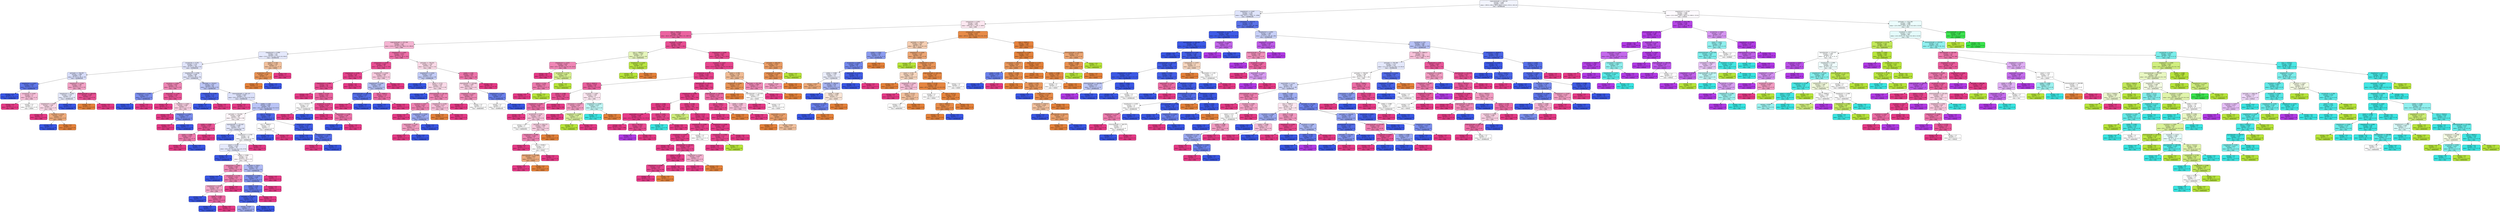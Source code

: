 digraph Tree {
node [shape=box, style="filled, rounded", color="black", fontname="helvetica"] ;
edge [fontname="helvetica"] ;
0 [label="majoraxislength <= 328.192\nentropy = 2.649\nsamples = 4325\nvalue = [943.0, 694.0, 280.0, 806.0, 1756.0, 915.0, 1411.0]\nclass = DERMASON", fillcolor="#f2f4fd"] ;
1 [label="shapefactor1 <= 0.007\nentropy = 1.736\nsamples = 2630\nvalue = [941, 56, 0, 7, 1756, 71, 1296]\nclass = DERMASON", fillcolor="#dfe4fb"] ;
0 -> 1 [labeldistance=2.5, labelangle=45, headlabel="True"] ;
2 [label="compactness <= 0.851\nentropy = 1.501\nsamples = 1453\nvalue = [934, 56, 0, 7, 191, 2, 1097]\nclass = SIRA", fillcolor="#fce7f0"] ;
1 -> 2 ;
3 [label="area <= 42053.5\nentropy = 1.008\nsamples = 838\nvalue = [62.0, 40.0, 0.0, 7.0, 148.0, 2.0, 1087.0]\nclass = SIRA", fillcolor="#eb64a0"] ;
2 -> 3 ;
4 [label="majoraxislength <= 275.564\nentropy = 1.177\nsamples = 246\nvalue = [14.0, 2.0, 0.0, 0.0, 148.0, 0.0, 246.0]\nclass = SIRA", fillcolor="#f5b5d2"] ;
3 -> 4 ;
5 [label="shapefactor4 <= 0.999\nentropy = 1.25\nsamples = 129\nvalue = [12.0, 0.0, 0.0, 0.0, 110.0, 0.0, 94.0]\nclass = DERMASON", fillcolor="#e5e9fc"] ;
4 -> 5 ;
6 [label="eccentricity <= 0.701\nentropy = 1.135\nsamples = 123\nvalue = [5, 0, 0, 0, 109, 0, 91]\nclass = DERMASON", fillcolor="#e0e4fb"] ;
5 -> 6 ;
7 [label="perimeter <= 726.297\nentropy = 1.406\nsamples = 25\nvalue = [5, 0, 0, 0, 20, 0, 15]\nclass = DERMASON", fillcolor="#d7ddfa"] ;
6 -> 7 ;
8 [label="shapefactor1 <= 0.007\nentropy = 0.803\nsamples = 12\nvalue = [1, 0, 0, 0, 15, 0, 2]\nclass = DERMASON", fillcolor="#5e76ea"] ;
7 -> 8 ;
9 [label="entropy = 0.0\nsamples = 9\nvalue = [0, 0, 0, 0, 14, 0, 0]\nclass = DERMASON", fillcolor="#3956e5"] ;
8 -> 9 ;
10 [label="eccentricity <= 0.697\nentropy = 1.5\nsamples = 3\nvalue = [1, 0, 0, 0, 1, 0, 2]\nclass = SIRA", fillcolor="#f6bdd7"] ;
8 -> 10 ;
11 [label="entropy = 0.0\nsamples = 1\nvalue = [0, 0, 0, 0, 0, 0, 2]\nclass = SIRA", fillcolor="#e53986"] ;
10 -> 11 ;
12 [label="entropy = 1.0\nsamples = 2\nvalue = [1, 0, 0, 0, 1, 0, 0]\nclass = SEKER", fillcolor="#ffffff"] ;
10 -> 12 ;
13 [label="shapefactor2 <= 0.002\nentropy = 1.381\nsamples = 13\nvalue = [4, 0, 0, 0, 5, 0, 13]\nclass = SIRA", fillcolor="#f3a2c6"] ;
7 -> 13 ;
14 [label="shapefactor2 <= 0.002\nentropy = 1.555\nsamples = 8\nvalue = [3, 0, 0, 0, 5, 0, 4]\nclass = DERMASON", fillcolor="#e6eafc"] ;
13 -> 14 ;
15 [label="shapefactor4 <= 0.997\nentropy = 1.406\nsamples = 6\nvalue = [3, 0, 0, 0, 1, 0, 4]\nclass = SIRA", fillcolor="#fad7e7"] ;
14 -> 15 ;
16 [label="entropy = 0.0\nsamples = 2\nvalue = [0, 0, 0, 0, 0, 0, 4]\nclass = SIRA", fillcolor="#e53986"] ;
15 -> 16 ;
17 [label="roundness <= 0.934\nentropy = 0.811\nsamples = 4\nvalue = [3, 0, 0, 0, 1, 0, 0]\nclass = SEKER", fillcolor="#eeab7b"] ;
15 -> 17 ;
18 [label="entropy = 0.0\nsamples = 1\nvalue = [0, 0, 0, 0, 1, 0, 0]\nclass = DERMASON", fillcolor="#3956e5"] ;
17 -> 18 ;
19 [label="entropy = 0.0\nsamples = 3\nvalue = [3, 0, 0, 0, 0, 0, 0]\nclass = SEKER", fillcolor="#e58139"] ;
17 -> 19 ;
20 [label="entropy = 0.0\nsamples = 2\nvalue = [0, 0, 0, 0, 4, 0, 0]\nclass = DERMASON", fillcolor="#3956e5"] ;
14 -> 20 ;
21 [label="majoraxislength <= 260.659\nentropy = 0.469\nsamples = 5\nvalue = [1, 0, 0, 0, 0, 0, 9]\nclass = SIRA", fillcolor="#e84f93"] ;
13 -> 21 ;
22 [label="entropy = 0.0\nsamples = 1\nvalue = [1, 0, 0, 0, 0, 0, 0]\nclass = SEKER", fillcolor="#e58139"] ;
21 -> 22 ;
23 [label="entropy = 0.0\nsamples = 4\nvalue = [0, 0, 0, 0, 0, 0, 9]\nclass = SIRA", fillcolor="#e53986"] ;
21 -> 23 ;
24 [label="shapefactor4 <= 0.996\nentropy = 0.996\nsamples = 98\nvalue = [0, 0, 0, 0, 89, 0, 76]\nclass = DERMASON", fillcolor="#e2e6fb"] ;
6 -> 24 ;
25 [label="roundness <= 0.893\nentropy = 0.857\nsamples = 18\nvalue = [0, 0, 0, 0, 9, 0, 23]\nclass = SIRA", fillcolor="#ef86b5"] ;
24 -> 25 ;
26 [label="shapefactor4 <= 0.995\nentropy = 0.811\nsamples = 5\nvalue = [0, 0, 0, 0, 6, 0, 2]\nclass = DERMASON", fillcolor="#7b8eee"] ;
25 -> 26 ;
27 [label="entropy = 0.0\nsamples = 3\nvalue = [0, 0, 0, 0, 6, 0, 0]\nclass = DERMASON", fillcolor="#3956e5"] ;
26 -> 27 ;
28 [label="entropy = 0.0\nsamples = 2\nvalue = [0, 0, 0, 0, 0, 0, 2]\nclass = SIRA", fillcolor="#e53986"] ;
26 -> 28 ;
29 [label="aspectration <= 1.443\nentropy = 0.544\nsamples = 13\nvalue = [0, 0, 0, 0, 3, 0, 21]\nclass = SIRA", fillcolor="#e95597"] ;
25 -> 29 ;
30 [label="entropy = 0.0\nsamples = 8\nvalue = [0, 0, 0, 0, 0, 0, 17]\nclass = SIRA", fillcolor="#e53986"] ;
29 -> 30 ;
31 [label="roundness <= 0.903\nentropy = 0.985\nsamples = 5\nvalue = [0, 0, 0, 0, 3, 0, 4]\nclass = SIRA", fillcolor="#f8cee1"] ;
29 -> 31 ;
32 [label="entropy = 0.0\nsamples = 2\nvalue = [0, 0, 0, 0, 0, 0, 3]\nclass = SIRA", fillcolor="#e53986"] ;
31 -> 32 ;
33 [label="shapefactor2 <= 0.002\nentropy = 0.811\nsamples = 3\nvalue = [0, 0, 0, 0, 3, 0, 1]\nclass = DERMASON", fillcolor="#7b8eee"] ;
31 -> 33 ;
34 [label="entropy = 0.0\nsamples = 1\nvalue = [0, 0, 0, 0, 0, 0, 1]\nclass = SIRA", fillcolor="#e53986"] ;
33 -> 34 ;
35 [label="entropy = 0.0\nsamples = 2\nvalue = [0, 0, 0, 0, 3, 0, 0]\nclass = DERMASON", fillcolor="#3956e5"] ;
33 -> 35 ;
36 [label="perimeter <= 719.917\nentropy = 0.97\nsamples = 80\nvalue = [0, 0, 0, 0, 80, 0, 53]\nclass = DERMASON", fillcolor="#bcc6f6"] ;
24 -> 36 ;
37 [label="shapefactor4 <= 0.999\nentropy = 0.31\nsamples = 10\nvalue = [0, 0, 0, 0, 17, 0, 1]\nclass = DERMASON", fillcolor="#4560e7"] ;
36 -> 37 ;
38 [label="entropy = 0.0\nsamples = 9\nvalue = [0, 0, 0, 0, 17, 0, 0]\nclass = DERMASON", fillcolor="#3956e5"] ;
37 -> 38 ;
39 [label="entropy = 0.0\nsamples = 1\nvalue = [0, 0, 0, 0, 0, 0, 1]\nclass = SIRA", fillcolor="#e53986"] ;
37 -> 39 ;
40 [label="minoraxislength <= 181.137\nentropy = 0.993\nsamples = 70\nvalue = [0.0, 0.0, 0.0, 0.0, 63.0, 0.0, 52.0]\nclass = DERMASON", fillcolor="#dce1fa"] ;
36 -> 40 ;
41 [label="entropy = 0.0\nsamples = 4\nvalue = [0, 0, 0, 0, 0, 0, 11]\nclass = SIRA", fillcolor="#e53986"] ;
40 -> 41 ;
42 [label="solidity <= 0.99\nentropy = 0.967\nsamples = 66\nvalue = [0.0, 0.0, 0.0, 0.0, 63.0, 0.0, 41.0]\nclass = DERMASON", fillcolor="#bac4f6"] ;
40 -> 42 ;
43 [label="perimeter <= 723.456\nentropy = 0.999\nsamples = 49\nvalue = [0, 0, 0, 0, 36, 0, 38]\nclass = SIRA", fillcolor="#fef5f9"] ;
42 -> 43 ;
44 [label="solidity <= 0.989\nentropy = 0.503\nsamples = 5\nvalue = [0, 0, 0, 0, 1, 0, 8]\nclass = SIRA", fillcolor="#e85295"] ;
43 -> 44 ;
45 [label="solidity <= 0.988\nentropy = 0.811\nsamples = 3\nvalue = [0, 0, 0, 0, 1, 0, 3]\nclass = SIRA", fillcolor="#ee7bae"] ;
44 -> 45 ;
46 [label="entropy = 0.0\nsamples = 2\nvalue = [0, 0, 0, 0, 0, 0, 3]\nclass = SIRA", fillcolor="#e53986"] ;
45 -> 46 ;
47 [label="entropy = 0.0\nsamples = 1\nvalue = [0, 0, 0, 0, 1, 0, 0]\nclass = DERMASON", fillcolor="#3956e5"] ;
45 -> 47 ;
48 [label="entropy = 0.0\nsamples = 2\nvalue = [0, 0, 0, 0, 0, 0, 5]\nclass = SIRA", fillcolor="#e53986"] ;
44 -> 48 ;
49 [label="equivdiameter <= 221.047\nentropy = 0.996\nsamples = 44\nvalue = [0, 0, 0, 0, 35, 0, 30]\nclass = DERMASON", fillcolor="#e3e7fb"] ;
43 -> 49 ;
50 [label="entropy = 0.0\nsamples = 4\nvalue = [0, 0, 0, 0, 4, 0, 0]\nclass = DERMASON", fillcolor="#3956e5"] ;
49 -> 50 ;
51 [label="shapefactor3 <= 0.709\nentropy = 1.0\nsamples = 40\nvalue = [0, 0, 0, 0, 31, 0, 30]\nclass = DERMASON", fillcolor="#f9fafe"] ;
49 -> 51 ;
52 [label="extent <= 0.718\nentropy = 0.997\nsamples = 38\nvalue = [0.0, 0.0, 0.0, 0.0, 31.0, 0.0, 27.0]\nclass = DERMASON", fillcolor="#e5e9fc"] ;
51 -> 52 ;
53 [label="entropy = 0.0\nsamples = 4\nvalue = [0, 0, 0, 0, 5, 0, 0]\nclass = DERMASON", fillcolor="#3956e5"] ;
52 -> 53 ;
54 [label="solidity <= 0.989\nentropy = 1.0\nsamples = 34\nvalue = [0, 0, 0, 0, 26, 0, 27]\nclass = SIRA", fillcolor="#fef8fb"] ;
52 -> 54 ;
55 [label="compactness <= 0.812\nentropy = 0.863\nsamples = 14\nvalue = [0, 0, 0, 0, 6, 0, 15]\nclass = SIRA", fillcolor="#ef88b6"] ;
54 -> 55 ;
56 [label="entropy = 0.0\nsamples = 1\nvalue = [0, 0, 0, 0, 1, 0, 0]\nclass = DERMASON", fillcolor="#3956e5"] ;
55 -> 56 ;
57 [label="eccentricity <= 0.739\nentropy = 0.811\nsamples = 13\nvalue = [0, 0, 0, 0, 5, 0, 15]\nclass = SIRA", fillcolor="#ee7bae"] ;
55 -> 57 ;
58 [label="shapefactor3 <= 0.676\nentropy = 0.94\nsamples = 10\nvalue = [0, 0, 0, 0, 5, 0, 9]\nclass = SIRA", fillcolor="#f3a7c9"] ;
57 -> 58 ;
59 [label="entropy = 0.0\nsamples = 2\nvalue = [0, 0, 0, 0, 3, 0, 0]\nclass = DERMASON", fillcolor="#3956e5"] ;
58 -> 59 ;
60 [label="solidity <= 0.987\nentropy = 0.684\nsamples = 8\nvalue = [0, 0, 0, 0, 2, 0, 9]\nclass = SIRA", fillcolor="#eb65a1"] ;
58 -> 60 ;
61 [label="entropy = 0.0\nsamples = 2\nvalue = [0, 0, 0, 0, 2, 0, 0]\nclass = DERMASON", fillcolor="#3956e5"] ;
60 -> 61 ;
62 [label="entropy = 0.0\nsamples = 6\nvalue = [0, 0, 0, 0, 0, 0, 9]\nclass = SIRA", fillcolor="#e53986"] ;
60 -> 62 ;
63 [label="entropy = 0.0\nsamples = 3\nvalue = [0, 0, 0, 0, 0, 0, 6]\nclass = SIRA", fillcolor="#e53986"] ;
57 -> 63 ;
64 [label="perimeter <= 740.9\nentropy = 0.954\nsamples = 20\nvalue = [0, 0, 0, 0, 20, 0, 12]\nclass = DERMASON", fillcolor="#b0bbf5"] ;
54 -> 64 ;
65 [label="shapefactor2 <= 0.002\nentropy = 0.826\nsamples = 17\nvalue = [0, 0, 0, 0, 20, 0, 7]\nclass = DERMASON", fillcolor="#7e91ee"] ;
64 -> 65 ;
66 [label="solidity <= 0.99\nentropy = 0.65\nsamples = 15\nvalue = [0, 0, 0, 0, 20, 0, 4]\nclass = DERMASON", fillcolor="#6178ea"] ;
65 -> 66 ;
67 [label="perimeter <= 729.091\nentropy = 0.276\nsamples = 12\nvalue = [0, 0, 0, 0, 20, 0, 1]\nclass = DERMASON", fillcolor="#435ee6"] ;
66 -> 67 ;
68 [label="entropy = 0.918\nsamples = 3\nvalue = [0, 0, 0, 0, 2, 0, 1]\nclass = DERMASON", fillcolor="#9caaf2"] ;
67 -> 68 ;
69 [label="entropy = 0.0\nsamples = 9\nvalue = [0, 0, 0, 0, 18, 0, 0]\nclass = DERMASON", fillcolor="#3956e5"] ;
67 -> 69 ;
70 [label="entropy = 0.0\nsamples = 3\nvalue = [0, 0, 0, 0, 0, 0, 3]\nclass = SIRA", fillcolor="#e53986"] ;
66 -> 70 ;
71 [label="entropy = 0.0\nsamples = 2\nvalue = [0, 0, 0, 0, 0, 0, 3]\nclass = SIRA", fillcolor="#e53986"] ;
65 -> 71 ;
72 [label="entropy = 0.0\nsamples = 3\nvalue = [0, 0, 0, 0, 0, 0, 5]\nclass = SIRA", fillcolor="#e53986"] ;
64 -> 72 ;
73 [label="entropy = 0.0\nsamples = 2\nvalue = [0, 0, 0, 0, 0, 0, 3]\nclass = SIRA", fillcolor="#e53986"] ;
51 -> 73 ;
74 [label="area <= 38734.5\nentropy = 0.469\nsamples = 17\nvalue = [0, 0, 0, 0, 27, 0, 3]\nclass = DERMASON", fillcolor="#4f69e8"] ;
42 -> 74 ;
75 [label="area <= 38649.5\nentropy = 1.0\nsamples = 3\nvalue = [0, 0, 0, 0, 2, 0, 2]\nclass = DERMASON", fillcolor="#ffffff"] ;
74 -> 75 ;
76 [label="entropy = 0.0\nsamples = 2\nvalue = [0, 0, 0, 0, 2, 0, 0]\nclass = DERMASON", fillcolor="#3956e5"] ;
75 -> 76 ;
77 [label="entropy = 0.0\nsamples = 1\nvalue = [0, 0, 0, 0, 0, 0, 2]\nclass = SIRA", fillcolor="#e53986"] ;
75 -> 77 ;
78 [label="compactness <= 0.839\nentropy = 0.235\nsamples = 14\nvalue = [0, 0, 0, 0, 25, 0, 1]\nclass = DERMASON", fillcolor="#415de6"] ;
74 -> 78 ;
79 [label="entropy = 0.0\nsamples = 11\nvalue = [0, 0, 0, 0, 18, 0, 0]\nclass = DERMASON", fillcolor="#3956e5"] ;
78 -> 79 ;
80 [label="shapefactor4 <= 0.998\nentropy = 0.544\nsamples = 3\nvalue = [0, 0, 0, 0, 7, 0, 1]\nclass = DERMASON", fillcolor="#556ee9"] ;
78 -> 80 ;
81 [label="entropy = 0.0\nsamples = 1\nvalue = [0, 0, 0, 0, 0, 0, 1]\nclass = SIRA", fillcolor="#e53986"] ;
80 -> 81 ;
82 [label="entropy = 0.0\nsamples = 2\nvalue = [0, 0, 0, 0, 7, 0, 0]\nclass = DERMASON", fillcolor="#3956e5"] ;
80 -> 82 ;
83 [label="extent <= 0.783\nentropy = 1.241\nsamples = 6\nvalue = [7, 0, 0, 0, 1, 0, 3]\nclass = SEKER", fillcolor="#f2c09c"] ;
5 -> 83 ;
84 [label="eccentricity <= 0.73\nentropy = 0.544\nsamples = 5\nvalue = [7, 0, 0, 0, 1, 0, 0]\nclass = SEKER", fillcolor="#e99355"] ;
83 -> 84 ;
85 [label="entropy = 0.0\nsamples = 4\nvalue = [7, 0, 0, 0, 0, 0, 0]\nclass = SEKER", fillcolor="#e58139"] ;
84 -> 85 ;
86 [label="entropy = 0.0\nsamples = 1\nvalue = [0, 0, 0, 0, 1, 0, 0]\nclass = DERMASON", fillcolor="#3956e5"] ;
84 -> 86 ;
87 [label="entropy = 0.0\nsamples = 1\nvalue = [0, 0, 0, 0, 0, 0, 3]\nclass = SIRA", fillcolor="#e53986"] ;
83 -> 87 ;
88 [label="shapefactor4 <= 0.997\nentropy = 0.873\nsamples = 117\nvalue = [2, 2, 0, 0, 38, 0, 152]\nclass = SIRA", fillcolor="#ec6ea7"] ;
4 -> 88 ;
89 [label="compactness <= 0.818\nentropy = 0.462\nsamples = 78\nvalue = [0, 0, 0, 0, 13, 0, 120]\nclass = SIRA", fillcolor="#e84e93"] ;
88 -> 89 ;
90 [label="shapefactor4 <= 0.995\nentropy = 0.26\nsamples = 64\nvalue = [0, 0, 0, 0, 5, 0, 109]\nclass = SIRA", fillcolor="#e6428c"] ;
89 -> 90 ;
91 [label="shapefactor4 <= 0.994\nentropy = 0.4\nsamples = 38\nvalue = [0, 0, 0, 0, 5, 0, 58]\nclass = SIRA", fillcolor="#e74a90"] ;
90 -> 91 ;
92 [label="entropy = 0.0\nsamples = 17\nvalue = [0, 0, 0, 0, 0, 0, 33]\nclass = SIRA", fillcolor="#e53986"] ;
91 -> 92 ;
93 [label="extent <= 0.719\nentropy = 0.65\nsamples = 21\nvalue = [0, 0, 0, 0, 5, 0, 25]\nclass = SIRA", fillcolor="#ea619e"] ;
91 -> 93 ;
94 [label="area <= 41372.0\nentropy = 1.0\nsamples = 4\nvalue = [0, 0, 0, 0, 3, 0, 3]\nclass = DERMASON", fillcolor="#ffffff"] ;
93 -> 94 ;
95 [label="entropy = 0.0\nsamples = 2\nvalue = [0, 0, 0, 0, 0, 0, 3]\nclass = SIRA", fillcolor="#e53986"] ;
94 -> 95 ;
96 [label="entropy = 0.0\nsamples = 2\nvalue = [0, 0, 0, 0, 3, 0, 0]\nclass = DERMASON", fillcolor="#3956e5"] ;
94 -> 96 ;
97 [label="eccentricity <= 0.761\nentropy = 0.414\nsamples = 17\nvalue = [0, 0, 0, 0, 2, 0, 22]\nclass = SIRA", fillcolor="#e74b91"] ;
93 -> 97 ;
98 [label="entropy = 0.0\nsamples = 8\nvalue = [0, 0, 0, 0, 0, 0, 15]\nclass = SIRA", fillcolor="#e53986"] ;
97 -> 98 ;
99 [label="aspectration <= 1.548\nentropy = 0.764\nsamples = 9\nvalue = [0, 0, 0, 0, 2, 0, 7]\nclass = SIRA", fillcolor="#ec72a9"] ;
97 -> 99 ;
100 [label="entropy = 0.0\nsamples = 2\nvalue = [0, 0, 0, 0, 2, 0, 0]\nclass = DERMASON", fillcolor="#3956e5"] ;
99 -> 100 ;
101 [label="entropy = 0.0\nsamples = 7\nvalue = [0, 0, 0, 0, 0, 0, 7]\nclass = SIRA", fillcolor="#e53986"] ;
99 -> 101 ;
102 [label="entropy = 0.0\nsamples = 26\nvalue = [0, 0, 0, 0, 0, 0, 51]\nclass = SIRA", fillcolor="#e53986"] ;
90 -> 102 ;
103 [label="shapefactor2 <= 0.002\nentropy = 0.982\nsamples = 14\nvalue = [0, 0, 0, 0, 8, 0, 11]\nclass = SIRA", fillcolor="#f8c9de"] ;
89 -> 103 ;
104 [label="shapefactor4 <= 0.995\nentropy = 0.961\nsamples = 9\nvalue = [0, 0, 0, 0, 8, 0, 5]\nclass = DERMASON", fillcolor="#b5c0f5"] ;
103 -> 104 ;
105 [label="minoraxislength <= 188.753\nentropy = 0.544\nsamples = 5\nvalue = [0, 0, 0, 0, 7, 0, 1]\nclass = DERMASON", fillcolor="#556ee9"] ;
104 -> 105 ;
106 [label="entropy = 0.0\nsamples = 1\nvalue = [0, 0, 0, 0, 0, 0, 1]\nclass = SIRA", fillcolor="#e53986"] ;
105 -> 106 ;
107 [label="entropy = 0.0\nsamples = 4\nvalue = [0, 0, 0, 0, 7, 0, 0]\nclass = DERMASON", fillcolor="#3956e5"] ;
105 -> 107 ;
108 [label="area <= 40685.0\nentropy = 0.722\nsamples = 4\nvalue = [0, 0, 0, 0, 1, 0, 4]\nclass = SIRA", fillcolor="#ec6aa4"] ;
104 -> 108 ;
109 [label="entropy = 0.0\nsamples = 1\nvalue = [0, 0, 0, 0, 1, 0, 0]\nclass = DERMASON", fillcolor="#3956e5"] ;
108 -> 109 ;
110 [label="entropy = 0.0\nsamples = 3\nvalue = [0, 0, 0, 0, 0, 0, 4]\nclass = SIRA", fillcolor="#e53986"] ;
108 -> 110 ;
111 [label="entropy = 0.0\nsamples = 5\nvalue = [0, 0, 0, 0, 0, 0, 6]\nclass = SIRA", fillcolor="#e53986"] ;
103 -> 111 ;
112 [label="perimeter <= 759.161\nentropy = 1.339\nsamples = 39\nvalue = [2, 2, 0, 0, 25, 0, 32]\nclass = SIRA", fillcolor="#fad9e7"] ;
88 -> 112 ;
113 [label="shapefactor2 <= 0.002\nentropy = 1.222\nsamples = 23\nvalue = [2, 0, 0, 0, 21, 0, 14]\nclass = DERMASON", fillcolor="#c3ccf7"] ;
112 -> 113 ;
114 [label="entropy = 0.0\nsamples = 5\nvalue = [0, 0, 0, 0, 10, 0, 0]\nclass = DERMASON", fillcolor="#3956e5"] ;
113 -> 114 ;
115 [label="extent <= 0.733\nentropy = 1.297\nsamples = 18\nvalue = [2, 0, 0, 0, 11, 0, 14]\nclass = SIRA", fillcolor="#fadae8"] ;
113 -> 115 ;
116 [label="entropy = 0.0\nsamples = 4\nvalue = [0, 0, 0, 0, 7, 0, 0]\nclass = DERMASON", fillcolor="#3956e5"] ;
115 -> 116 ;
117 [label="minoraxislength <= 187.422\nentropy = 1.157\nsamples = 14\nvalue = [2, 0, 0, 0, 4, 0, 14]\nclass = SIRA", fillcolor="#ef83b3"] ;
115 -> 117 ;
118 [label="roundness <= 0.91\nentropy = 0.837\nsamples = 10\nvalue = [0, 0, 0, 0, 4, 0, 11]\nclass = SIRA", fillcolor="#ee81b2"] ;
117 -> 118 ;
119 [label="entropy = 0.0\nsamples = 5\nvalue = [0, 0, 0, 0, 0, 0, 9]\nclass = SIRA", fillcolor="#e53986"] ;
118 -> 119 ;
120 [label="shapefactor2 <= 0.002\nentropy = 0.918\nsamples = 5\nvalue = [0, 0, 0, 0, 4, 0, 2]\nclass = DERMASON", fillcolor="#9caaf2"] ;
118 -> 120 ;
121 [label="aspectration <= 1.525\nentropy = 0.918\nsamples = 3\nvalue = [0, 0, 0, 0, 1, 0, 2]\nclass = SIRA", fillcolor="#f29cc2"] ;
120 -> 121 ;
122 [label="entropy = 0.0\nsamples = 2\nvalue = [0, 0, 0, 0, 0, 0, 2]\nclass = SIRA", fillcolor="#e53986"] ;
121 -> 122 ;
123 [label="entropy = 0.0\nsamples = 1\nvalue = [0, 0, 0, 0, 1, 0, 0]\nclass = DERMASON", fillcolor="#3956e5"] ;
121 -> 123 ;
124 [label="entropy = 0.0\nsamples = 2\nvalue = [0, 0, 0, 0, 3, 0, 0]\nclass = DERMASON", fillcolor="#3956e5"] ;
120 -> 124 ;
125 [label="shapefactor2 <= 0.002\nentropy = 0.971\nsamples = 4\nvalue = [2, 0, 0, 0, 0, 0, 3]\nclass = SIRA", fillcolor="#f6bdd7"] ;
117 -> 125 ;
126 [label="entropy = 0.0\nsamples = 1\nvalue = [2, 0, 0, 0, 0, 0, 0]\nclass = SEKER", fillcolor="#e58139"] ;
125 -> 126 ;
127 [label="entropy = 0.0\nsamples = 3\nvalue = [0, 0, 0, 0, 0, 0, 3]\nclass = SIRA", fillcolor="#e53986"] ;
125 -> 127 ;
128 [label="solidity <= 0.99\nentropy = 1.041\nsamples = 16\nvalue = [0, 2, 0, 0, 4, 0, 18]\nclass = SIRA", fillcolor="#ed74aa"] ;
112 -> 128 ;
129 [label="equivdiameter <= 229.946\nentropy = 1.459\nsamples = 8\nvalue = [0, 2, 0, 0, 4, 0, 6]\nclass = SIRA", fillcolor="#f8cee1"] ;
128 -> 129 ;
130 [label="shapefactor3 <= 0.655\nentropy = 0.863\nsamples = 4\nvalue = [0, 2, 0, 0, 0, 0, 5]\nclass = SIRA", fillcolor="#ef88b6"] ;
129 -> 130 ;
131 [label="entropy = 0.0\nsamples = 2\nvalue = [0, 0, 0, 0, 0, 0, 3]\nclass = SIRA", fillcolor="#e53986"] ;
130 -> 131 ;
132 [label="entropy = 1.0\nsamples = 2\nvalue = [0, 2, 0, 0, 0, 0, 2]\nclass = BARBUNYA", fillcolor="#ffffff"] ;
130 -> 132 ;
133 [label="shapefactor4 <= 0.997\nentropy = 0.722\nsamples = 4\nvalue = [0, 0, 0, 0, 4, 0, 1]\nclass = DERMASON", fillcolor="#6a80ec"] ;
129 -> 133 ;
134 [label="entropy = 1.0\nsamples = 2\nvalue = [0, 0, 0, 0, 1, 0, 1]\nclass = DERMASON", fillcolor="#ffffff"] ;
133 -> 134 ;
135 [label="entropy = 0.0\nsamples = 2\nvalue = [0, 0, 0, 0, 3, 0, 0]\nclass = DERMASON", fillcolor="#3956e5"] ;
133 -> 135 ;
136 [label="entropy = 0.0\nsamples = 8\nvalue = [0, 0, 0, 0, 0, 0, 12]\nclass = SIRA", fillcolor="#e53986"] ;
128 -> 136 ;
137 [label="roundness <= 0.846\nentropy = 0.618\nsamples = 592\nvalue = [48, 38, 0, 7, 0, 2, 841]\nclass = SIRA", fillcolor="#e84e93"] ;
3 -> 137 ;
138 [label="area <= 49087.5\nentropy = 1.094\nsamples = 31\nvalue = [1, 28, 0, 0, 0, 0, 18]\nclass = BARBUNYA", fillcolor="#e6f6bb"] ;
137 -> 138 ;
139 [label="shapefactor3 <= 0.621\nentropy = 0.855\nsamples = 16\nvalue = [0.0, 7.0, 0.0, 0.0, 0.0, 0.0, 18.0]\nclass = SIRA", fillcolor="#ef86b5"] ;
138 -> 139 ;
140 [label="entropy = 0.0\nsamples = 10\nvalue = [0, 0, 0, 0, 0, 0, 15]\nclass = SIRA", fillcolor="#e53986"] ;
139 -> 140 ;
141 [label="eccentricity <= 0.755\nentropy = 0.881\nsamples = 6\nvalue = [0, 7, 0, 0, 0, 0, 3]\nclass = BARBUNYA", fillcolor="#d6f08e"] ;
139 -> 141 ;
142 [label="extent <= 0.742\nentropy = 0.811\nsamples = 3\nvalue = [0, 1, 0, 0, 0, 0, 3]\nclass = SIRA", fillcolor="#ee7bae"] ;
141 -> 142 ;
143 [label="entropy = 0.0\nsamples = 2\nvalue = [0, 0, 0, 0, 0, 0, 3]\nclass = SIRA", fillcolor="#e53986"] ;
142 -> 143 ;
144 [label="entropy = 0.0\nsamples = 1\nvalue = [0, 1, 0, 0, 0, 0, 0]\nclass = BARBUNYA", fillcolor="#b7e539"] ;
142 -> 144 ;
145 [label="entropy = 0.0\nsamples = 3\nvalue = [0, 6, 0, 0, 0, 0, 0]\nclass = BARBUNYA", fillcolor="#b7e539"] ;
141 -> 145 ;
146 [label="shapefactor2 <= 0.002\nentropy = 0.267\nsamples = 15\nvalue = [1, 21, 0, 0, 0, 0, 0]\nclass = BARBUNYA", fillcolor="#bae642"] ;
138 -> 146 ;
147 [label="entropy = 0.0\nsamples = 14\nvalue = [0, 21, 0, 0, 0, 0, 0]\nclass = BARBUNYA", fillcolor="#b7e539"] ;
146 -> 147 ;
148 [label="entropy = 0.0\nsamples = 1\nvalue = [1, 0, 0, 0, 0, 0, 0]\nclass = SEKER", fillcolor="#e58139"] ;
146 -> 148 ;
149 [label="shapefactor4 <= 0.999\nentropy = 0.475\nsamples = 561\nvalue = [47, 10, 0, 7, 0, 2, 823]\nclass = SIRA", fillcolor="#e7498f"] ;
137 -> 149 ;
150 [label="roundness <= 0.923\nentropy = 0.387\nsamples = 550\nvalue = [31.0, 8.0, 0.0, 7.0, 0.0, 2.0, 821.0]\nclass = SIRA", fillcolor="#e6448d"] ;
149 -> 150 ;
151 [label="eccentricity <= 0.731\nentropy = 0.303\nsamples = 534\nvalue = [17, 7, 0, 7, 0, 2, 815]\nclass = SIRA", fillcolor="#e6418b"] ;
150 -> 151 ;
152 [label="area <= 49207.0\nentropy = 0.924\nsamples = 54\nvalue = [8, 3, 0, 3, 0, 0, 65]\nclass = SIRA", fillcolor="#ea609e"] ;
151 -> 152 ;
153 [label="solidity <= 0.988\nentropy = 0.539\nsamples = 46\nvalue = [6, 1, 0, 0, 0, 0, 61]\nclass = SIRA", fillcolor="#e84f94"] ;
152 -> 153 ;
154 [label="shapefactor4 <= 0.995\nentropy = 0.887\nsamples = 24\nvalue = [6, 1, 0, 0, 0, 0, 25]\nclass = SIRA", fillcolor="#ec6ea7"] ;
153 -> 154 ;
155 [label="entropy = 0.0\nsamples = 11\nvalue = [0, 0, 0, 0, 0, 0, 16]\nclass = SIRA", fillcolor="#e53986"] ;
154 -> 155 ;
156 [label="eccentricity <= 0.707\nentropy = 1.248\nsamples = 13\nvalue = [6, 1, 0, 0, 0, 0, 9]\nclass = SIRA", fillcolor="#f7c4db"] ;
154 -> 156 ;
157 [label="entropy = 1.0\nsamples = 2\nvalue = [0, 1, 0, 0, 0, 0, 1]\nclass = BARBUNYA", fillcolor="#ffffff"] ;
156 -> 157 ;
158 [label="perimeter <= 816.173\nentropy = 0.985\nsamples = 11\nvalue = [6, 0, 0, 0, 0, 0, 8]\nclass = SIRA", fillcolor="#f8cee1"] ;
156 -> 158 ;
159 [label="shapefactor4 <= 0.998\nentropy = 0.845\nsamples = 9\nvalue = [3, 0, 0, 0, 0, 0, 8]\nclass = SIRA", fillcolor="#ef83b3"] ;
158 -> 159 ;
160 [label="entropy = 0.0\nsamples = 5\nvalue = [0, 0, 0, 0, 0, 0, 5]\nclass = SIRA", fillcolor="#e53986"] ;
159 -> 160 ;
161 [label="area <= 45098.0\nentropy = 1.0\nsamples = 4\nvalue = [3, 0, 0, 0, 0, 0, 3]\nclass = SEKER", fillcolor="#ffffff"] ;
159 -> 161 ;
162 [label="equivdiameter <= 233.684\nentropy = 0.811\nsamples = 3\nvalue = [3, 0, 0, 0, 0, 0, 1]\nclass = SEKER", fillcolor="#eeab7b"] ;
161 -> 162 ;
163 [label="entropy = 0.0\nsamples = 1\nvalue = [0, 0, 0, 0, 0, 0, 1]\nclass = SIRA", fillcolor="#e53986"] ;
162 -> 163 ;
164 [label="entropy = 0.0\nsamples = 2\nvalue = [3, 0, 0, 0, 0, 0, 0]\nclass = SEKER", fillcolor="#e58139"] ;
162 -> 164 ;
165 [label="entropy = 0.0\nsamples = 1\nvalue = [0, 0, 0, 0, 0, 0, 2]\nclass = SIRA", fillcolor="#e53986"] ;
161 -> 165 ;
166 [label="entropy = 0.0\nsamples = 2\nvalue = [3, 0, 0, 0, 0, 0, 0]\nclass = SEKER", fillcolor="#e58139"] ;
158 -> 166 ;
167 [label="entropy = 0.0\nsamples = 22\nvalue = [0, 0, 0, 0, 0, 0, 36]\nclass = SIRA", fillcolor="#e53986"] ;
153 -> 167 ;
168 [label="roundness <= 0.897\nentropy = 1.936\nsamples = 8\nvalue = [2, 2, 0, 3, 0, 0, 4]\nclass = SIRA", fillcolor="#fce6f0"] ;
152 -> 168 ;
169 [label="convexarea <= 51744.5\nentropy = 0.918\nsamples = 5\nvalue = [0, 2, 0, 0, 0, 0, 4]\nclass = SIRA", fillcolor="#f29cc2"] ;
168 -> 169 ;
170 [label="entropy = 0.0\nsamples = 2\nvalue = [0, 0, 0, 0, 0, 0, 3]\nclass = SIRA", fillcolor="#e53986"] ;
169 -> 170 ;
171 [label="shapefactor3 <= 0.688\nentropy = 0.918\nsamples = 3\nvalue = [0, 2, 0, 0, 0, 0, 1]\nclass = BARBUNYA", fillcolor="#dbf29c"] ;
169 -> 171 ;
172 [label="entropy = 0.0\nsamples = 2\nvalue = [0, 2, 0, 0, 0, 0, 0]\nclass = BARBUNYA", fillcolor="#b7e539"] ;
171 -> 172 ;
173 [label="entropy = 0.0\nsamples = 1\nvalue = [0, 0, 0, 0, 0, 0, 1]\nclass = SIRA", fillcolor="#e53986"] ;
171 -> 173 ;
174 [label="shapefactor3 <= 0.694\nentropy = 0.971\nsamples = 3\nvalue = [2, 0, 0, 3, 0, 0, 0]\nclass = CALI", fillcolor="#bdf6f5"] ;
168 -> 174 ;
175 [label="entropy = 0.0\nsamples = 1\nvalue = [0, 0, 0, 3, 0, 0, 0]\nclass = CALI", fillcolor="#39e5e2"] ;
174 -> 175 ;
176 [label="entropy = 0.0\nsamples = 2\nvalue = [2, 0, 0, 0, 0, 0, 0]\nclass = SEKER", fillcolor="#e58139"] ;
174 -> 176 ;
177 [label="equivdiameter <= 255.61\nentropy = 0.212\nsamples = 480\nvalue = [9, 4, 0, 4, 0, 2, 750]\nclass = SIRA", fillcolor="#e63e89"] ;
151 -> 177 ;
178 [label="shapefactor4 <= 0.996\nentropy = 0.171\nsamples = 465\nvalue = [4, 4, 0, 4, 0, 2, 730]\nclass = SIRA", fillcolor="#e53d88"] ;
177 -> 178 ;
179 [label="extent <= 0.806\nentropy = 0.103\nsamples = 261\nvalue = [0, 0, 0, 3, 0, 2, 421]\nclass = SIRA", fillcolor="#e53b87"] ;
178 -> 179 ;
180 [label="aspectration <= 1.688\nentropy = 0.048\nsamples = 233\nvalue = [0.0, 0.0, 0.0, 0.0, 0.0, 2.0, 372.0]\nclass = SIRA", fillcolor="#e53a87"] ;
179 -> 180 ;
181 [label="entropy = 0.0\nsamples = 217\nvalue = [0, 0, 0, 0, 0, 0, 349]\nclass = SIRA", fillcolor="#e53986"] ;
180 -> 181 ;
182 [label="area <= 44734.0\nentropy = 0.402\nsamples = 16\nvalue = [0, 0, 0, 0, 0, 2, 23]\nclass = SIRA", fillcolor="#e74a91"] ;
180 -> 182 ;
183 [label="entropy = 0.0\nsamples = 1\nvalue = [0, 0, 0, 0, 0, 2, 0]\nclass = HOROZ", fillcolor="#b139e5"] ;
182 -> 183 ;
184 [label="entropy = 0.0\nsamples = 15\nvalue = [0, 0, 0, 0, 0, 0, 23]\nclass = SIRA", fillcolor="#e53986"] ;
182 -> 184 ;
185 [label="extent <= 0.807\nentropy = 0.318\nsamples = 28\nvalue = [0, 0, 0, 3, 0, 0, 49]\nclass = SIRA", fillcolor="#e7458d"] ;
179 -> 185 ;
186 [label="entropy = 0.0\nsamples = 1\nvalue = [0, 0, 0, 3, 0, 0, 0]\nclass = CALI", fillcolor="#39e5e2"] ;
185 -> 186 ;
187 [label="entropy = 0.0\nsamples = 27\nvalue = [0, 0, 0, 0, 0, 0, 49]\nclass = SIRA", fillcolor="#e53986"] ;
185 -> 187 ;
188 [label="solidity <= 0.986\nentropy = 0.225\nsamples = 204\nvalue = [4, 4, 0, 1, 0, 0, 309]\nclass = SIRA", fillcolor="#e63f89"] ;
178 -> 188 ;
189 [label="entropy = 0.811\nsamples = 2\nvalue = [0, 3, 0, 0, 0, 0, 1]\nclass = BARBUNYA", fillcolor="#cfee7b"] ;
188 -> 189 ;
190 [label="extent <= 0.773\nentropy = 0.16\nsamples = 202\nvalue = [4, 1, 0, 1, 0, 0, 308]\nclass = SIRA", fillcolor="#e63d88"] ;
188 -> 190 ;
191 [label="shapefactor4 <= 0.999\nentropy = 0.207\nsamples = 115\nvalue = [4, 0, 0, 1, 0, 0, 171]\nclass = SIRA", fillcolor="#e63f8a"] ;
190 -> 191 ;
192 [label="shapefactor1 <= 0.007\nentropy = 0.158\nsamples = 113\nvalue = [4, 0, 0, 0, 0, 0, 170]\nclass = SIRA", fillcolor="#e63e89"] ;
191 -> 192 ;
193 [label="entropy = 0.0\nsamples = 56\nvalue = [0, 0, 0, 0, 0, 0, 97]\nclass = SIRA", fillcolor="#e53986"] ;
192 -> 193 ;
194 [label="equivdiameter <= 242.927\nentropy = 0.295\nsamples = 57\nvalue = [4, 0, 0, 0, 0, 0, 73]\nclass = SIRA", fillcolor="#e6448d"] ;
192 -> 194 ;
195 [label="extent <= 0.704\nentropy = 0.109\nsamples = 52\nvalue = [1, 0, 0, 0, 0, 0, 68]\nclass = SIRA", fillcolor="#e53c88"] ;
194 -> 195 ;
196 [label="shapefactor4 <= 0.998\nentropy = 0.323\nsamples = 14\nvalue = [1, 0, 0, 0, 0, 0, 16]\nclass = SIRA", fillcolor="#e7458e"] ;
195 -> 196 ;
197 [label="entropy = 0.0\nsamples = 13\nvalue = [0, 0, 0, 0, 0, 0, 16]\nclass = SIRA", fillcolor="#e53986"] ;
196 -> 197 ;
198 [label="entropy = 0.0\nsamples = 1\nvalue = [1, 0, 0, 0, 0, 0, 0]\nclass = SEKER", fillcolor="#e58139"] ;
196 -> 198 ;
199 [label="entropy = 0.0\nsamples = 38\nvalue = [0, 0, 0, 0, 0, 0, 52]\nclass = SIRA", fillcolor="#e53986"] ;
195 -> 199 ;
200 [label="shapefactor2 <= 0.001\nentropy = 0.954\nsamples = 5\nvalue = [3, 0, 0, 0, 0, 0, 5]\nclass = SIRA", fillcolor="#f5b0cf"] ;
194 -> 200 ;
201 [label="entropy = 0.0\nsamples = 3\nvalue = [0, 0, 0, 0, 0, 0, 5]\nclass = SIRA", fillcolor="#e53986"] ;
200 -> 201 ;
202 [label="entropy = 0.0\nsamples = 2\nvalue = [3, 0, 0, 0, 0, 0, 0]\nclass = SEKER", fillcolor="#e58139"] ;
200 -> 202 ;
203 [label="entropy = 1.0\nsamples = 2\nvalue = [0, 0, 0, 1, 0, 0, 1]\nclass = CALI", fillcolor="#ffffff"] ;
191 -> 203 ;
204 [label="shapefactor1 <= 0.006\nentropy = 0.062\nsamples = 87\nvalue = [0, 1, 0, 0, 0, 0, 137]\nclass = SIRA", fillcolor="#e53a87"] ;
190 -> 204 ;
205 [label="shapefactor1 <= 0.006\nentropy = 0.31\nsamples = 12\nvalue = [0, 1, 0, 0, 0, 0, 17]\nclass = SIRA", fillcolor="#e7458d"] ;
204 -> 205 ;
206 [label="entropy = 0.0\nsamples = 11\nvalue = [0, 0, 0, 0, 0, 0, 17]\nclass = SIRA", fillcolor="#e53986"] ;
205 -> 206 ;
207 [label="entropy = 0.0\nsamples = 1\nvalue = [0, 1, 0, 0, 0, 0, 0]\nclass = BARBUNYA", fillcolor="#b7e539"] ;
205 -> 207 ;
208 [label="entropy = 0.0\nsamples = 75\nvalue = [0, 0, 0, 0, 0, 0, 120]\nclass = SIRA", fillcolor="#e53986"] ;
204 -> 208 ;
209 [label="majoraxislength <= 326.066\nentropy = 0.722\nsamples = 15\nvalue = [5, 0, 0, 0, 0, 0, 20]\nclass = SIRA", fillcolor="#ec6aa4"] ;
177 -> 209 ;
210 [label="area <= 52894.5\nentropy = 0.353\nsamples = 9\nvalue = [1, 0, 0, 0, 0, 0, 14]\nclass = SIRA", fillcolor="#e7478f"] ;
209 -> 210 ;
211 [label="entropy = 0.0\nsamples = 8\nvalue = [0, 0, 0, 0, 0, 0, 14]\nclass = SIRA", fillcolor="#e53986"] ;
210 -> 211 ;
212 [label="entropy = 0.0\nsamples = 1\nvalue = [1, 0, 0, 0, 0, 0, 0]\nclass = SEKER", fillcolor="#e58139"] ;
210 -> 212 ;
213 [label="solidity <= 0.989\nentropy = 0.971\nsamples = 6\nvalue = [4, 0, 0, 0, 0, 0, 6]\nclass = SIRA", fillcolor="#f6bdd7"] ;
209 -> 213 ;
214 [label="entropy = 0.0\nsamples = 3\nvalue = [0, 0, 0, 0, 0, 0, 5]\nclass = SIRA", fillcolor="#e53986"] ;
213 -> 214 ;
215 [label="aspectration <= 1.575\nentropy = 0.722\nsamples = 3\nvalue = [4, 0, 0, 0, 0, 0, 1]\nclass = SEKER", fillcolor="#eca06a"] ;
213 -> 215 ;
216 [label="entropy = 0.0\nsamples = 1\nvalue = [2, 0, 0, 0, 0, 0, 0]\nclass = SEKER", fillcolor="#e58139"] ;
215 -> 216 ;
217 [label="entropy = 0.918\nsamples = 2\nvalue = [2, 0, 0, 0, 0, 0, 1]\nclass = SEKER", fillcolor="#f2c09c"] ;
215 -> 217 ;
218 [label="extent <= 0.789\nentropy = 1.116\nsamples = 16\nvalue = [14, 1, 0, 0, 0, 0, 6]\nclass = SEKER", fillcolor="#f1bc95"] ;
150 -> 218 ;
219 [label="compactness <= 0.842\nentropy = 0.735\nsamples = 11\nvalue = [12, 1, 0, 0, 0, 0, 1]\nclass = SEKER", fillcolor="#e99457"] ;
218 -> 219 ;
220 [label="entropy = 0.0\nsamples = 8\nvalue = [11, 0, 0, 0, 0, 0, 0]\nclass = SEKER", fillcolor="#e58139"] ;
219 -> 220 ;
221 [label="equivdiameter <= 237.836\nentropy = 1.585\nsamples = 3\nvalue = [1, 1, 0, 0, 0, 0, 1]\nclass = SEKER", fillcolor="#ffffff"] ;
219 -> 221 ;
222 [label="entropy = 0.0\nsamples = 1\nvalue = [0, 0, 0, 0, 0, 0, 1]\nclass = SIRA", fillcolor="#e53986"] ;
221 -> 222 ;
223 [label="entropy = 1.0\nsamples = 2\nvalue = [1, 1, 0, 0, 0, 0, 0]\nclass = SEKER", fillcolor="#ffffff"] ;
221 -> 223 ;
224 [label="perimeter <= 831.359\nentropy = 0.863\nsamples = 5\nvalue = [2, 0, 0, 0, 0, 0, 5]\nclass = SIRA", fillcolor="#ef88b6"] ;
218 -> 224 ;
225 [label="entropy = 0.0\nsamples = 4\nvalue = [0, 0, 0, 0, 0, 0, 5]\nclass = SIRA", fillcolor="#e53986"] ;
224 -> 225 ;
226 [label="entropy = 0.0\nsamples = 1\nvalue = [2, 0, 0, 0, 0, 0, 0]\nclass = SEKER", fillcolor="#e58139"] ;
224 -> 226 ;
227 [label="perimeter <= 856.243\nentropy = 0.922\nsamples = 11\nvalue = [16, 2, 0, 0, 0, 0, 2]\nclass = SEKER", fillcolor="#eb9d65"] ;
149 -> 227 ;
228 [label="compactness <= 0.806\nentropy = 0.503\nsamples = 10\nvalue = [16, 0, 0, 0, 0, 0, 2]\nclass = SEKER", fillcolor="#e89152"] ;
227 -> 228 ;
229 [label="entropy = 0.918\nsamples = 2\nvalue = [1, 0, 0, 0, 0, 0, 2]\nclass = SIRA", fillcolor="#f29cc2"] ;
228 -> 229 ;
230 [label="entropy = 0.0\nsamples = 8\nvalue = [15, 0, 0, 0, 0, 0, 0]\nclass = SEKER", fillcolor="#e58139"] ;
228 -> 230 ;
231 [label="entropy = 0.0\nsamples = 1\nvalue = [0, 2, 0, 0, 0, 0, 0]\nclass = BARBUNYA", fillcolor="#b7e539"] ;
227 -> 231 ;
232 [label="compactness <= 0.869\nentropy = 0.475\nsamples = 615\nvalue = [872.0, 16.0, 0.0, 0.0, 43.0, 0.0, 10.0]\nclass = SEKER", fillcolor="#e78b48"] ;
2 -> 232 ;
233 [label="perimeter <= 728.47\nentropy = 1.555\nsamples = 89\nvalue = [68, 11, 0, 0, 34, 0, 8]\nclass = SEKER", fillcolor="#f5ceb2"] ;
232 -> 233 ;
234 [label="solidity <= 0.991\nentropy = 1.067\nsamples = 31\nvalue = [12, 0, 0, 0, 32, 0, 2]\nclass = DERMASON", fillcolor="#8b9cf0"] ;
233 -> 234 ;
235 [label="eccentricity <= 0.669\nentropy = 0.964\nsamples = 28\nvalue = [8, 0, 0, 0, 32, 0, 2]\nclass = DERMASON", fillcolor="#7388ed"] ;
234 -> 235 ;
236 [label="solidity <= 0.988\nentropy = 1.252\nsamples = 12\nvalue = [8, 0, 0, 0, 9, 0, 1]\nclass = DERMASON", fillcolor="#ebeefc"] ;
235 -> 236 ;
237 [label="entropy = 0.811\nsamples = 2\nvalue = [3, 0, 0, 0, 0, 0, 1]\nclass = SEKER", fillcolor="#eeab7b"] ;
236 -> 237 ;
238 [label="perimeter <= 700.675\nentropy = 0.94\nsamples = 10\nvalue = [5, 0, 0, 0, 9, 0, 0]\nclass = DERMASON", fillcolor="#a7b4f3"] ;
236 -> 238 ;
239 [label="entropy = 0.0\nsamples = 4\nvalue = [0, 0, 0, 0, 5, 0, 0]\nclass = DERMASON", fillcolor="#3956e5"] ;
238 -> 239 ;
240 [label="solidity <= 0.989\nentropy = 0.991\nsamples = 6\nvalue = [5, 0, 0, 0, 4, 0, 0]\nclass = SEKER", fillcolor="#fae6d7"] ;
238 -> 240 ;
241 [label="shapefactor1 <= 0.007\nentropy = 0.722\nsamples = 3\nvalue = [1, 0, 0, 0, 4, 0, 0]\nclass = DERMASON", fillcolor="#6a80ec"] ;
240 -> 241 ;
242 [label="entropy = 0.0\nsamples = 2\nvalue = [0, 0, 0, 0, 4, 0, 0]\nclass = DERMASON", fillcolor="#3956e5"] ;
241 -> 242 ;
243 [label="entropy = 0.0\nsamples = 1\nvalue = [1, 0, 0, 0, 0, 0, 0]\nclass = SEKER", fillcolor="#e58139"] ;
241 -> 243 ;
244 [label="entropy = 0.0\nsamples = 3\nvalue = [4, 0, 0, 0, 0, 0, 0]\nclass = SEKER", fillcolor="#e58139"] ;
240 -> 244 ;
245 [label="aspectration <= 1.372\nentropy = 0.25\nsamples = 16\nvalue = [0, 0, 0, 0, 23, 0, 1]\nclass = DERMASON", fillcolor="#425de6"] ;
235 -> 245 ;
246 [label="entropy = 0.0\nsamples = 15\nvalue = [0, 0, 0, 0, 23, 0, 0]\nclass = DERMASON", fillcolor="#3956e5"] ;
245 -> 246 ;
247 [label="entropy = 0.0\nsamples = 1\nvalue = [0, 0, 0, 0, 0, 0, 1]\nclass = SIRA", fillcolor="#e53986"] ;
245 -> 247 ;
248 [label="entropy = 0.0\nsamples = 3\nvalue = [4, 0, 0, 0, 0, 0, 0]\nclass = SEKER", fillcolor="#e58139"] ;
234 -> 248 ;
249 [label="shapefactor2 <= 0.002\nentropy = 1.152\nsamples = 58\nvalue = [56, 11, 0, 0, 2, 0, 6]\nclass = SEKER", fillcolor="#eda674"] ;
233 -> 249 ;
250 [label="entropy = 0.0\nsamples = 6\nvalue = [0, 10, 0, 0, 0, 0, 0]\nclass = BARBUNYA", fillcolor="#b7e539"] ;
249 -> 250 ;
251 [label="shapefactor4 <= 0.997\nentropy = 0.75\nsamples = 52\nvalue = [56, 1, 0, 0, 2, 0, 6]\nclass = SEKER", fillcolor="#e99457"] ;
249 -> 251 ;
252 [label="extent <= 0.741\nentropy = 1.264\nsamples = 11\nvalue = [8, 1, 0, 0, 0, 0, 5]\nclass = SEKER", fillcolor="#f6d5bd"] ;
251 -> 252 ;
253 [label="entropy = 0.0\nsamples = 3\nvalue = [5, 0, 0, 0, 0, 0, 0]\nclass = SEKER", fillcolor="#e58139"] ;
252 -> 253 ;
254 [label="compactness <= 0.859\nentropy = 1.352\nsamples = 8\nvalue = [3, 1, 0, 0, 0, 0, 5]\nclass = SIRA", fillcolor="#f6bdd7"] ;
252 -> 254 ;
255 [label="entropy = 0.0\nsamples = 4\nvalue = [0, 0, 0, 0, 0, 0, 4]\nclass = SIRA", fillcolor="#e53986"] ;
254 -> 255 ;
256 [label="extent <= 0.773\nentropy = 1.371\nsamples = 4\nvalue = [3, 1, 0, 0, 0, 0, 1]\nclass = SEKER", fillcolor="#f2c09c"] ;
254 -> 256 ;
257 [label="entropy = 1.0\nsamples = 2\nvalue = [0, 1, 0, 0, 0, 0, 1]\nclass = BARBUNYA", fillcolor="#ffffff"] ;
256 -> 257 ;
258 [label="entropy = 0.0\nsamples = 2\nvalue = [3, 0, 0, 0, 0, 0, 0]\nclass = SEKER", fillcolor="#e58139"] ;
256 -> 258 ;
259 [label="majoraxislength <= 292.214\nentropy = 0.377\nsamples = 41\nvalue = [48, 0, 0, 0, 2, 0, 1]\nclass = SEKER", fillcolor="#e78945"] ;
251 -> 259 ;
260 [label="extent <= 0.729\nentropy = 0.246\nsamples = 39\nvalue = [47.0, 0.0, 0.0, 0.0, 2.0, 0.0, 0.0]\nclass = SEKER", fillcolor="#e68641"] ;
259 -> 260 ;
261 [label="entropy = 1.0\nsamples = 2\nvalue = [1, 0, 0, 0, 1, 0, 0]\nclass = SEKER", fillcolor="#ffffff"] ;
260 -> 261 ;
262 [label="area <= 41215.5\nentropy = 0.149\nsamples = 37\nvalue = [46, 0, 0, 0, 1, 0, 0]\nclass = SEKER", fillcolor="#e6843d"] ;
260 -> 262 ;
263 [label="area <= 40807.5\nentropy = 0.371\nsamples = 7\nvalue = [13, 0, 0, 0, 1, 0, 0]\nclass = SEKER", fillcolor="#e78b48"] ;
262 -> 263 ;
264 [label="entropy = 0.0\nsamples = 6\nvalue = [13, 0, 0, 0, 0, 0, 0]\nclass = SEKER", fillcolor="#e58139"] ;
263 -> 264 ;
265 [label="entropy = 0.0\nsamples = 1\nvalue = [0, 0, 0, 0, 1, 0, 0]\nclass = DERMASON", fillcolor="#3956e5"] ;
263 -> 265 ;
266 [label="entropy = 0.0\nsamples = 30\nvalue = [33, 0, 0, 0, 0, 0, 0]\nclass = SEKER", fillcolor="#e58139"] ;
262 -> 266 ;
267 [label="entropy = 1.0\nsamples = 2\nvalue = [1, 0, 0, 0, 0, 0, 1]\nclass = SEKER", fillcolor="#ffffff"] ;
259 -> 267 ;
268 [label="area <= 49941.5\nentropy = 0.165\nsamples = 526\nvalue = [804, 5, 0, 0, 9, 0, 2]\nclass = SEKER", fillcolor="#e6833d"] ;
232 -> 268 ;
269 [label="shapefactor4 <= 0.997\nentropy = 0.114\nsamples = 515\nvalue = [787, 0, 0, 0, 9, 0, 2]\nclass = SEKER", fillcolor="#e5833c"] ;
268 -> 269 ;
270 [label="convexarea <= 34714.5\nentropy = 0.678\nsamples = 42\nvalue = [57, 0, 0, 0, 9, 0, 1]\nclass = SEKER", fillcolor="#e9975b"] ;
269 -> 270 ;
271 [label="solidity <= 0.99\nentropy = 0.722\nsamples = 3\nvalue = [0, 0, 0, 0, 4, 0, 1]\nclass = DERMASON", fillcolor="#6a80ec"] ;
270 -> 271 ;
272 [label="entropy = 0.0\nsamples = 2\nvalue = [0, 0, 0, 0, 4, 0, 0]\nclass = DERMASON", fillcolor="#3956e5"] ;
271 -> 272 ;
273 [label="entropy = 0.0\nsamples = 1\nvalue = [0, 0, 0, 0, 0, 0, 1]\nclass = SIRA", fillcolor="#e53986"] ;
271 -> 273 ;
274 [label="solidity <= 0.989\nentropy = 0.404\nsamples = 39\nvalue = [57, 0, 0, 0, 5, 0, 0]\nclass = SEKER", fillcolor="#e78c4a"] ;
270 -> 274 ;
275 [label="entropy = 0.0\nsamples = 19\nvalue = [29, 0, 0, 0, 0, 0, 0]\nclass = SEKER", fillcolor="#e58139"] ;
274 -> 275 ;
276 [label="solidity <= 0.99\nentropy = 0.614\nsamples = 20\nvalue = [28, 0, 0, 0, 5, 0, 0]\nclass = SEKER", fillcolor="#ea985c"] ;
274 -> 276 ;
277 [label="entropy = 0.0\nsamples = 1\nvalue = [0, 0, 0, 0, 3, 0, 0]\nclass = DERMASON", fillcolor="#3956e5"] ;
276 -> 277 ;
278 [label="compactness <= 0.88\nentropy = 0.353\nsamples = 19\nvalue = [28, 0, 0, 0, 2, 0, 0]\nclass = SEKER", fillcolor="#e78a47"] ;
276 -> 278 ;
279 [label="convexarea <= 37427.5\nentropy = 0.918\nsamples = 5\nvalue = [4, 0, 0, 0, 2, 0, 0]\nclass = SEKER", fillcolor="#f2c09c"] ;
278 -> 279 ;
280 [label="entropy = 0.0\nsamples = 1\nvalue = [0, 0, 0, 0, 1, 0, 0]\nclass = DERMASON", fillcolor="#3956e5"] ;
279 -> 280 ;
281 [label="equivdiameter <= 225.615\nentropy = 0.722\nsamples = 4\nvalue = [4, 0, 0, 0, 1, 0, 0]\nclass = SEKER", fillcolor="#eca06a"] ;
279 -> 281 ;
282 [label="entropy = 0.0\nsamples = 3\nvalue = [4, 0, 0, 0, 0, 0, 0]\nclass = SEKER", fillcolor="#e58139"] ;
281 -> 282 ;
283 [label="entropy = 0.0\nsamples = 1\nvalue = [0, 0, 0, 0, 1, 0, 0]\nclass = DERMASON", fillcolor="#3956e5"] ;
281 -> 283 ;
284 [label="entropy = 0.0\nsamples = 14\nvalue = [24, 0, 0, 0, 0, 0, 0]\nclass = SEKER", fillcolor="#e58139"] ;
278 -> 284 ;
285 [label="aspectration <= 1.312\nentropy = 0.015\nsamples = 473\nvalue = [730, 0, 0, 0, 0, 0, 1]\nclass = SEKER", fillcolor="#e58139"] ;
269 -> 285 ;
286 [label="entropy = 0.0\nsamples = 459\nvalue = [712, 0, 0, 0, 0, 0, 0]\nclass = SEKER", fillcolor="#e58139"] ;
285 -> 286 ;
287 [label="solidity <= 0.988\nentropy = 0.297\nsamples = 14\nvalue = [18, 0, 0, 0, 0, 0, 1]\nclass = SEKER", fillcolor="#e68844"] ;
285 -> 287 ;
288 [label="entropy = 1.0\nsamples = 2\nvalue = [1, 0, 0, 0, 0, 0, 1]\nclass = SEKER", fillcolor="#ffffff"] ;
287 -> 288 ;
289 [label="entropy = 0.0\nsamples = 12\nvalue = [17, 0, 0, 0, 0, 0, 0]\nclass = SEKER", fillcolor="#e58139"] ;
287 -> 289 ;
290 [label="minoraxislength <= 252.655\nentropy = 0.773\nsamples = 11\nvalue = [17, 5, 0, 0, 0, 0, 0]\nclass = SEKER", fillcolor="#eda673"] ;
268 -> 290 ;
291 [label="solidity <= 0.986\nentropy = 0.485\nsamples = 9\nvalue = [17, 2, 0, 0, 0, 0, 0]\nclass = SEKER", fillcolor="#e89050"] ;
290 -> 291 ;
292 [label="entropy = 0.0\nsamples = 2\nvalue = [0, 2, 0, 0, 0, 0, 0]\nclass = BARBUNYA", fillcolor="#b7e539"] ;
291 -> 292 ;
293 [label="entropy = 0.0\nsamples = 7\nvalue = [17, 0, 0, 0, 0, 0, 0]\nclass = SEKER", fillcolor="#e58139"] ;
291 -> 293 ;
294 [label="entropy = 0.0\nsamples = 2\nvalue = [0, 3, 0, 0, 0, 0, 0]\nclass = BARBUNYA", fillcolor="#b7e539"] ;
290 -> 294 ;
295 [label="convexarea <= 35517.0\nentropy = 0.754\nsamples = 1177\nvalue = [7, 0, 0, 0, 1565, 69, 199]\nclass = DERMASON", fillcolor="#5a72e9"] ;
1 -> 295 ;
296 [label="aspectration <= 1.773\nentropy = 0.196\nsamples = 850\nvalue = [6.0, 0.0, 0.0, 0.0, 1286.0, 11.0, 14.0]\nclass = DERMASON", fillcolor="#3e5ae6"] ;
295 -> 296 ;
297 [label="equivdiameter <= 200.645\nentropy = 0.144\nsamples = 842\nvalue = [6.0, 0.0, 0.0, 0.0, 1284.0, 2.0, 14.0]\nclass = DERMASON", fillcolor="#3c59e5"] ;
296 -> 297 ;
298 [label="entropy = 0.0\nsamples = 553\nvalue = [0, 0, 0, 0, 846, 0, 0]\nclass = DERMASON", fillcolor="#3956e5"] ;
297 -> 298 ;
299 [label="compactness <= 0.87\nentropy = 0.336\nsamples = 289\nvalue = [6, 0, 0, 0, 438, 2, 14]\nclass = DERMASON", fillcolor="#435ee6"] ;
297 -> 299 ;
300 [label="minoraxislength <= 167.919\nentropy = 0.258\nsamples = 283\nvalue = [2, 0, 0, 0, 436, 2, 12]\nclass = DERMASON", fillcolor="#405ce6"] ;
299 -> 300 ;
301 [label="shapefactor4 <= 0.991\nentropy = 0.133\nsamples = 117\nvalue = [0.0, 0.0, 0.0, 0.0, 184.0, 2.0, 1.0]\nclass = DERMASON", fillcolor="#3c59e5"] ;
300 -> 301 ;
302 [label="minoraxislength <= 166.044\nentropy = 0.971\nsamples = 4\nvalue = [0, 0, 0, 0, 3, 2, 0]\nclass = DERMASON", fillcolor="#bdc7f6"] ;
301 -> 302 ;
303 [label="entropy = 0.0\nsamples = 2\nvalue = [0, 0, 0, 0, 0, 2, 0]\nclass = HOROZ", fillcolor="#b139e5"] ;
302 -> 303 ;
304 [label="entropy = 0.0\nsamples = 2\nvalue = [0, 0, 0, 0, 3, 0, 0]\nclass = DERMASON", fillcolor="#3956e5"] ;
302 -> 304 ;
305 [label="extent <= 0.822\nentropy = 0.049\nsamples = 113\nvalue = [0, 0, 0, 0, 181, 0, 1]\nclass = DERMASON", fillcolor="#3a57e5"] ;
301 -> 305 ;
306 [label="entropy = 0.0\nsamples = 111\nvalue = [0, 0, 0, 0, 180, 0, 0]\nclass = DERMASON", fillcolor="#3956e5"] ;
305 -> 306 ;
307 [label="entropy = 1.0\nsamples = 2\nvalue = [0, 0, 0, 0, 1, 0, 1]\nclass = DERMASON", fillcolor="#ffffff"] ;
305 -> 307 ;
308 [label="solidity <= 0.983\nentropy = 0.313\nsamples = 166\nvalue = [2, 0, 0, 0, 252, 0, 11]\nclass = DERMASON", fillcolor="#435fe6"] ;
300 -> 308 ;
309 [label="aspectration <= 1.402\nentropy = 0.722\nsamples = 4\nvalue = [0, 0, 0, 0, 1, 0, 4]\nclass = SIRA", fillcolor="#ec6aa4"] ;
308 -> 309 ;
310 [label="entropy = 0.0\nsamples = 1\nvalue = [0, 0, 0, 0, 1, 0, 0]\nclass = DERMASON", fillcolor="#3956e5"] ;
309 -> 310 ;
311 [label="entropy = 0.0\nsamples = 3\nvalue = [0, 0, 0, 0, 0, 0, 4]\nclass = SIRA", fillcolor="#e53986"] ;
309 -> 311 ;
312 [label="roundness <= 0.907\nentropy = 0.243\nsamples = 162\nvalue = [2, 0, 0, 0, 251, 0, 7]\nclass = DERMASON", fillcolor="#405ce6"] ;
308 -> 312 ;
313 [label="minoraxislength <= 168.715\nentropy = 0.531\nsamples = 36\nvalue = [0, 0, 0, 0, 51, 0, 7]\nclass = DERMASON", fillcolor="#546de9"] ;
312 -> 313 ;
314 [label="shapefactor2 <= 0.002\nentropy = 1.0\nsamples = 8\nvalue = [0, 0, 0, 0, 6, 0, 6]\nclass = DERMASON", fillcolor="#ffffff"] ;
313 -> 314 ;
315 [label="shapefactor4 <= 0.997\nentropy = 0.811\nsamples = 5\nvalue = [0, 0, 0, 0, 2, 0, 6]\nclass = SIRA", fillcolor="#ee7bae"] ;
314 -> 315 ;
316 [label="entropy = 0.0\nsamples = 2\nvalue = [0, 0, 0, 0, 0, 0, 4]\nclass = SIRA", fillcolor="#e53986"] ;
315 -> 316 ;
317 [label="minoraxislength <= 168.579\nentropy = 1.0\nsamples = 3\nvalue = [0, 0, 0, 0, 2, 0, 2]\nclass = DERMASON", fillcolor="#ffffff"] ;
315 -> 317 ;
318 [label="entropy = 0.0\nsamples = 2\nvalue = [0, 0, 0, 0, 2, 0, 0]\nclass = DERMASON", fillcolor="#3956e5"] ;
317 -> 318 ;
319 [label="entropy = 0.0\nsamples = 1\nvalue = [0, 0, 0, 0, 0, 0, 2]\nclass = SIRA", fillcolor="#e53986"] ;
317 -> 319 ;
320 [label="entropy = 0.0\nsamples = 3\nvalue = [0, 0, 0, 0, 4, 0, 0]\nclass = DERMASON", fillcolor="#3956e5"] ;
314 -> 320 ;
321 [label="minoraxislength <= 177.66\nentropy = 0.151\nsamples = 28\nvalue = [0, 0, 0, 0, 45, 0, 1]\nclass = DERMASON", fillcolor="#3d5ae6"] ;
313 -> 321 ;
322 [label="entropy = 0.0\nsamples = 25\nvalue = [0, 0, 0, 0, 41, 0, 0]\nclass = DERMASON", fillcolor="#3956e5"] ;
321 -> 322 ;
323 [label="shapefactor2 <= 0.002\nentropy = 0.722\nsamples = 3\nvalue = [0, 0, 0, 0, 4, 0, 1]\nclass = DERMASON", fillcolor="#6a80ec"] ;
321 -> 323 ;
324 [label="entropy = 0.0\nsamples = 1\nvalue = [0, 0, 0, 0, 0, 0, 1]\nclass = SIRA", fillcolor="#e53986"] ;
323 -> 324 ;
325 [label="entropy = 0.0\nsamples = 2\nvalue = [0, 0, 0, 0, 4, 0, 0]\nclass = DERMASON", fillcolor="#3956e5"] ;
323 -> 325 ;
326 [label="convexarea <= 32009.5\nentropy = 0.08\nsamples = 126\nvalue = [2, 0, 0, 0, 200, 0, 0]\nclass = DERMASON", fillcolor="#3b58e5"] ;
312 -> 326 ;
327 [label="entropy = 0.0\nsamples = 1\nvalue = [1, 0, 0, 0, 0, 0, 0]\nclass = SEKER", fillcolor="#e58139"] ;
326 -> 327 ;
328 [label="solidity <= 0.993\nentropy = 0.045\nsamples = 125\nvalue = [1, 0, 0, 0, 200, 0, 0]\nclass = DERMASON", fillcolor="#3a57e5"] ;
326 -> 328 ;
329 [label="entropy = 0.0\nsamples = 124\nvalue = [0, 0, 0, 0, 200, 0, 0]\nclass = DERMASON", fillcolor="#3956e5"] ;
328 -> 329 ;
330 [label="entropy = 0.0\nsamples = 1\nvalue = [1, 0, 0, 0, 0, 0, 0]\nclass = SEKER", fillcolor="#e58139"] ;
328 -> 330 ;
331 [label="compactness <= 0.875\nentropy = 1.5\nsamples = 6\nvalue = [4, 0, 0, 0, 2, 0, 2]\nclass = SEKER", fillcolor="#f6d5bd"] ;
299 -> 331 ;
332 [label="entropy = 0.0\nsamples = 3\nvalue = [4, 0, 0, 0, 0, 0, 0]\nclass = SEKER", fillcolor="#e58139"] ;
331 -> 332 ;
333 [label="aspectration <= 1.301\nentropy = 1.0\nsamples = 3\nvalue = [0, 0, 0, 0, 2, 0, 2]\nclass = DERMASON", fillcolor="#ffffff"] ;
331 -> 333 ;
334 [label="entropy = 0.0\nsamples = 2\nvalue = [0, 0, 0, 0, 2, 0, 0]\nclass = DERMASON", fillcolor="#3956e5"] ;
333 -> 334 ;
335 [label="entropy = 0.0\nsamples = 1\nvalue = [0, 0, 0, 0, 0, 0, 2]\nclass = SIRA", fillcolor="#e53986"] ;
333 -> 335 ;
336 [label="shapefactor1 <= 0.009\nentropy = 0.684\nsamples = 8\nvalue = [0, 0, 0, 0, 2, 9, 0]\nclass = HOROZ", fillcolor="#c265eb"] ;
296 -> 336 ;
337 [label="entropy = 0.0\nsamples = 6\nvalue = [0, 0, 0, 0, 0, 9, 0]\nclass = HOROZ", fillcolor="#b139e5"] ;
336 -> 337 ;
338 [label="entropy = 0.0\nsamples = 2\nvalue = [0, 0, 0, 0, 2, 0, 0]\nclass = DERMASON", fillcolor="#3956e5"] ;
336 -> 338 ;
339 [label="shapefactor2 <= 0.001\nentropy = 1.383\nsamples = 327\nvalue = [1, 0, 0, 0, 279, 58, 185]\nclass = DERMASON", fillcolor="#c8d0f8"] ;
295 -> 339 ;
340 [label="shapefactor1 <= 0.008\nentropy = 0.592\nsamples = 43\nvalue = [0, 0, 0, 0, 0, 54, 9]\nclass = HOROZ", fillcolor="#be5ae9"] ;
339 -> 340 ;
341 [label="majoraxislength <= 311.113\nentropy = 0.89\nsamples = 10\nvalue = [0, 0, 0, 0, 0, 4, 9]\nclass = SIRA", fillcolor="#f191bc"] ;
340 -> 341 ;
342 [label="entropy = 0.0\nsamples = 1\nvalue = [0, 0, 0, 0, 0, 2, 0]\nclass = HOROZ", fillcolor="#b139e5"] ;
341 -> 342 ;
343 [label="eccentricity <= 0.841\nentropy = 0.684\nsamples = 9\nvalue = [0, 0, 0, 0, 0, 2, 9]\nclass = SIRA", fillcolor="#eb65a1"] ;
341 -> 343 ;
344 [label="entropy = 0.0\nsamples = 6\nvalue = [0, 0, 0, 0, 0, 0, 8]\nclass = SIRA", fillcolor="#e53986"] ;
343 -> 344 ;
345 [label="aspectration <= 1.875\nentropy = 0.918\nsamples = 3\nvalue = [0, 0, 0, 0, 0, 2, 1]\nclass = HOROZ", fillcolor="#d89cf2"] ;
343 -> 345 ;
346 [label="entropy = 0.0\nsamples = 2\nvalue = [0, 0, 0, 0, 0, 2, 0]\nclass = HOROZ", fillcolor="#b139e5"] ;
345 -> 346 ;
347 [label="entropy = 0.0\nsamples = 1\nvalue = [0, 0, 0, 0, 0, 0, 1]\nclass = SIRA", fillcolor="#e53986"] ;
345 -> 347 ;
348 [label="entropy = 0.0\nsamples = 33\nvalue = [0, 0, 0, 0, 0, 50, 0]\nclass = HOROZ", fillcolor="#b139e5"] ;
340 -> 348 ;
349 [label="roundness <= 0.9\nentropy = 1.047\nsamples = 284\nvalue = [1, 0, 0, 0, 279, 4, 176]\nclass = DERMASON", fillcolor="#b7c2f6"] ;
339 -> 349 ;
350 [label="convexarea <= 39601.0\nentropy = 1.1\nsamples = 166\nvalue = [1, 0, 0, 0, 109, 4, 161]\nclass = SIRA", fillcolor="#f7c1d9"] ;
349 -> 350 ;
351 [label="perimeter <= 750.369\nentropy = 1.113\nsamples = 110\nvalue = [1.0, 0.0, 0.0, 0.0, 99.0, 2.0, 85.0]\nclass = DERMASON", fillcolor="#e4e8fb"] ;
350 -> 351 ;
352 [label="perimeter <= 740.645\nentropy = 1.046\nsamples = 99\nvalue = [0, 0, 0, 0, 84, 1, 85]\nclass = SIRA", fillcolor="#fffdfe"] ;
351 -> 352 ;
353 [label="aspectration <= 1.519\nentropy = 1.041\nsamples = 83\nvalue = [0, 0, 0, 0, 77, 1, 58]\nclass = DERMASON", fillcolor="#cfd6f9"] ;
352 -> 353 ;
354 [label="minoraxislength <= 173.611\nentropy = 0.824\nsamples = 18\nvalue = [0, 0, 0, 0, 8, 0, 23]\nclass = SIRA", fillcolor="#ee7eb0"] ;
353 -> 354 ;
355 [label="entropy = 0.0\nsamples = 3\nvalue = [0, 0, 0, 0, 0, 0, 8]\nclass = SIRA", fillcolor="#e53986"] ;
354 -> 355 ;
356 [label="roundness <= 0.895\nentropy = 0.932\nsamples = 15\nvalue = [0, 0, 0, 0, 8, 0, 15]\nclass = SIRA", fillcolor="#f3a3c7"] ;
354 -> 356 ;
357 [label="extent <= 0.72\nentropy = 1.0\nsamples = 11\nvalue = [0, 0, 0, 0, 8, 0, 8]\nclass = DERMASON", fillcolor="#ffffff"] ;
356 -> 357 ;
358 [label="entropy = 0.0\nsamples = 4\nvalue = [0, 0, 0, 0, 4, 0, 0]\nclass = DERMASON", fillcolor="#3956e5"] ;
357 -> 358 ;
359 [label="solidity <= 0.986\nentropy = 0.918\nsamples = 7\nvalue = [0, 0, 0, 0, 4, 0, 8]\nclass = SIRA", fillcolor="#f29cc2"] ;
357 -> 359 ;
360 [label="aspectration <= 1.49\nentropy = 0.918\nsamples = 4\nvalue = [0, 0, 0, 0, 4, 0, 2]\nclass = DERMASON", fillcolor="#9caaf2"] ;
359 -> 360 ;
361 [label="entropy = 0.0\nsamples = 1\nvalue = [0, 0, 0, 0, 0, 0, 1]\nclass = SIRA", fillcolor="#e53986"] ;
360 -> 361 ;
362 [label="shapefactor2 <= 0.002\nentropy = 0.722\nsamples = 3\nvalue = [0, 0, 0, 0, 4, 0, 1]\nclass = DERMASON", fillcolor="#6a80ec"] ;
360 -> 362 ;
363 [label="entropy = 0.0\nsamples = 1\nvalue = [0, 0, 0, 0, 0, 0, 1]\nclass = SIRA", fillcolor="#e53986"] ;
362 -> 363 ;
364 [label="entropy = 0.0\nsamples = 2\nvalue = [0, 0, 0, 0, 4, 0, 0]\nclass = DERMASON", fillcolor="#3956e5"] ;
362 -> 364 ;
365 [label="entropy = 0.0\nsamples = 3\nvalue = [0, 0, 0, 0, 0, 0, 6]\nclass = SIRA", fillcolor="#e53986"] ;
359 -> 365 ;
366 [label="entropy = 0.0\nsamples = 4\nvalue = [0, 0, 0, 0, 0, 0, 7]\nclass = SIRA", fillcolor="#e53986"] ;
356 -> 366 ;
367 [label="solidity <= 0.987\nentropy = 0.99\nsamples = 65\nvalue = [0, 0, 0, 0, 69, 1, 35]\nclass = DERMASON", fillcolor="#9fadf2"] ;
353 -> 367 ;
368 [label="area <= 35867.5\nentropy = 1.135\nsamples = 25\nvalue = [0, 0, 0, 0, 19, 1, 22]\nclass = SIRA", fillcolor="#fce5ef"] ;
367 -> 368 ;
369 [label="roundness <= 0.864\nentropy = 0.918\nsamples = 10\nvalue = [0, 0, 0, 0, 12, 0, 6]\nclass = DERMASON", fillcolor="#9caaf2"] ;
368 -> 369 ;
370 [label="entropy = 0.0\nsamples = 4\nvalue = [0, 0, 0, 0, 8, 0, 0]\nclass = DERMASON", fillcolor="#3956e5"] ;
369 -> 370 ;
371 [label="solidity <= 0.986\nentropy = 0.971\nsamples = 6\nvalue = [0, 0, 0, 0, 4, 0, 6]\nclass = SIRA", fillcolor="#f6bdd7"] ;
369 -> 371 ;
372 [label="entropy = 0.0\nsamples = 4\nvalue = [0, 0, 0, 0, 0, 0, 6]\nclass = SIRA", fillcolor="#e53986"] ;
371 -> 372 ;
373 [label="entropy = 0.0\nsamples = 2\nvalue = [0, 0, 0, 0, 4, 0, 0]\nclass = DERMASON", fillcolor="#3956e5"] ;
371 -> 373 ;
374 [label="extent <= 0.738\nentropy = 1.099\nsamples = 15\nvalue = [0, 0, 0, 0, 7, 1, 16]\nclass = SIRA", fillcolor="#f196bf"] ;
368 -> 374 ;
375 [label="shapefactor2 <= 0.002\nentropy = 0.371\nsamples = 7\nvalue = [0, 0, 0, 0, 1, 0, 13]\nclass = SIRA", fillcolor="#e7488f"] ;
374 -> 375 ;
376 [label="entropy = 0.0\nsamples = 6\nvalue = [0, 0, 0, 0, 0, 0, 13]\nclass = SIRA", fillcolor="#e53986"] ;
375 -> 376 ;
377 [label="entropy = 0.0\nsamples = 1\nvalue = [0, 0, 0, 0, 1, 0, 0]\nclass = DERMASON", fillcolor="#3956e5"] ;
375 -> 377 ;
378 [label="roundness <= 0.888\nentropy = 1.295\nsamples = 8\nvalue = [0, 0, 0, 0, 6, 1, 3]\nclass = DERMASON", fillcolor="#aab7f4"] ;
374 -> 378 ;
379 [label="extent <= 0.785\nentropy = 0.592\nsamples = 6\nvalue = [0, 0, 0, 0, 6, 1, 0]\nclass = DERMASON", fillcolor="#5a72e9"] ;
378 -> 379 ;
380 [label="entropy = 0.0\nsamples = 5\nvalue = [0, 0, 0, 0, 6, 0, 0]\nclass = DERMASON", fillcolor="#3956e5"] ;
379 -> 380 ;
381 [label="entropy = 0.0\nsamples = 1\nvalue = [0, 0, 0, 0, 0, 1, 0]\nclass = HOROZ", fillcolor="#b139e5"] ;
379 -> 381 ;
382 [label="entropy = 0.0\nsamples = 2\nvalue = [0, 0, 0, 0, 0, 0, 3]\nclass = SIRA", fillcolor="#e53986"] ;
378 -> 382 ;
383 [label="perimeter <= 727.899\nentropy = 0.734\nsamples = 40\nvalue = [0, 0, 0, 0, 50, 0, 13]\nclass = DERMASON", fillcolor="#6c82ec"] ;
367 -> 383 ;
384 [label="perimeter <= 718.634\nentropy = 0.89\nsamples = 23\nvalue = [0, 0, 0, 0, 27, 0, 12]\nclass = DERMASON", fillcolor="#91a1f1"] ;
383 -> 384 ;
385 [label="equivdiameter <= 213.611\nentropy = 0.503\nsamples = 15\nvalue = [0, 0, 0, 0, 24, 0, 3]\nclass = DERMASON", fillcolor="#526be8"] ;
384 -> 385 ;
386 [label="perimeter <= 711.255\nentropy = 0.845\nsamples = 7\nvalue = [0, 0, 0, 0, 8, 0, 3]\nclass = DERMASON", fillcolor="#8395ef"] ;
385 -> 386 ;
387 [label="entropy = 0.0\nsamples = 5\nvalue = [0, 0, 0, 0, 8, 0, 0]\nclass = DERMASON", fillcolor="#3956e5"] ;
386 -> 387 ;
388 [label="entropy = 0.0\nsamples = 2\nvalue = [0, 0, 0, 0, 0, 0, 3]\nclass = SIRA", fillcolor="#e53986"] ;
386 -> 388 ;
389 [label="entropy = 0.0\nsamples = 8\nvalue = [0, 0, 0, 0, 16, 0, 0]\nclass = DERMASON", fillcolor="#3956e5"] ;
385 -> 389 ;
390 [label="majoraxislength <= 273.267\nentropy = 0.811\nsamples = 8\nvalue = [0, 0, 0, 0, 3, 0, 9]\nclass = SIRA", fillcolor="#ee7bae"] ;
384 -> 390 ;
391 [label="compactness <= 0.807\nentropy = 0.503\nsamples = 5\nvalue = [0, 0, 0, 0, 1, 0, 8]\nclass = SIRA", fillcolor="#e85295"] ;
390 -> 391 ;
392 [label="entropy = 0.0\nsamples = 4\nvalue = [0, 0, 0, 0, 0, 0, 8]\nclass = SIRA", fillcolor="#e53986"] ;
391 -> 392 ;
393 [label="entropy = 0.0\nsamples = 1\nvalue = [0, 0, 0, 0, 1, 0, 0]\nclass = DERMASON", fillcolor="#3956e5"] ;
391 -> 393 ;
394 [label="solidity <= 0.988\nentropy = 0.918\nsamples = 3\nvalue = [0, 0, 0, 0, 2, 0, 1]\nclass = DERMASON", fillcolor="#9caaf2"] ;
390 -> 394 ;
395 [label="entropy = 0.0\nsamples = 2\nvalue = [0, 0, 0, 0, 2, 0, 0]\nclass = DERMASON", fillcolor="#3956e5"] ;
394 -> 395 ;
396 [label="entropy = 0.0\nsamples = 1\nvalue = [0, 0, 0, 0, 0, 0, 1]\nclass = SIRA", fillcolor="#e53986"] ;
394 -> 396 ;
397 [label="eccentricity <= 0.803\nentropy = 0.25\nsamples = 17\nvalue = [0, 0, 0, 0, 23, 0, 1]\nclass = DERMASON", fillcolor="#425de6"] ;
383 -> 397 ;
398 [label="entropy = 0.0\nsamples = 14\nvalue = [0, 0, 0, 0, 20, 0, 0]\nclass = DERMASON", fillcolor="#3956e5"] ;
397 -> 398 ;
399 [label="shapefactor3 <= 0.582\nentropy = 0.811\nsamples = 3\nvalue = [0, 0, 0, 0, 3, 0, 1]\nclass = DERMASON", fillcolor="#7b8eee"] ;
397 -> 399 ;
400 [label="entropy = 0.0\nsamples = 2\nvalue = [0, 0, 0, 0, 3, 0, 0]\nclass = DERMASON", fillcolor="#3956e5"] ;
399 -> 400 ;
401 [label="entropy = 0.0\nsamples = 1\nvalue = [0, 0, 0, 0, 0, 0, 1]\nclass = SIRA", fillcolor="#e53986"] ;
399 -> 401 ;
402 [label="area <= 37606.0\nentropy = 0.734\nsamples = 16\nvalue = [0, 0, 0, 0, 7, 0, 27]\nclass = SIRA", fillcolor="#ec6ca5"] ;
352 -> 402 ;
403 [label="convexarea <= 37760.5\nentropy = 0.863\nsamples = 4\nvalue = [0, 0, 0, 0, 5, 0, 2]\nclass = DERMASON", fillcolor="#889aef"] ;
402 -> 403 ;
404 [label="entropy = 0.0\nsamples = 1\nvalue = [0, 0, 0, 0, 0, 0, 2]\nclass = SIRA", fillcolor="#e53986"] ;
403 -> 404 ;
405 [label="entropy = 0.0\nsamples = 3\nvalue = [0, 0, 0, 0, 5, 0, 0]\nclass = DERMASON", fillcolor="#3956e5"] ;
403 -> 405 ;
406 [label="extent <= 0.761\nentropy = 0.381\nsamples = 12\nvalue = [0, 0, 0, 0, 2, 0, 25]\nclass = SIRA", fillcolor="#e74990"] ;
402 -> 406 ;
407 [label="entropy = 0.0\nsamples = 9\nvalue = [0, 0, 0, 0, 0, 0, 23]\nclass = SIRA", fillcolor="#e53986"] ;
406 -> 407 ;
408 [label="solidity <= 0.988\nentropy = 1.0\nsamples = 3\nvalue = [0, 0, 0, 0, 2, 0, 2]\nclass = DERMASON", fillcolor="#ffffff"] ;
406 -> 408 ;
409 [label="entropy = 0.0\nsamples = 1\nvalue = [0, 0, 0, 0, 0, 0, 2]\nclass = SIRA", fillcolor="#e53986"] ;
408 -> 409 ;
410 [label="entropy = 0.0\nsamples = 2\nvalue = [0, 0, 0, 0, 2, 0, 0]\nclass = DERMASON", fillcolor="#3956e5"] ;
408 -> 410 ;
411 [label="shapefactor2 <= 0.002\nentropy = 0.64\nsamples = 11\nvalue = [1, 0, 0, 0, 15, 1, 0]\nclass = DERMASON", fillcolor="#526be8"] ;
351 -> 411 ;
412 [label="shapefactor1 <= 0.008\nentropy = 0.337\nsamples = 10\nvalue = [0, 0, 0, 0, 15, 1, 0]\nclass = DERMASON", fillcolor="#4661e7"] ;
411 -> 412 ;
413 [label="entropy = 0.0\nsamples = 8\nvalue = [0, 0, 0, 0, 14, 0, 0]\nclass = DERMASON", fillcolor="#3956e5"] ;
412 -> 413 ;
414 [label="entropy = 1.0\nsamples = 2\nvalue = [0, 0, 0, 0, 1, 1, 0]\nclass = DERMASON", fillcolor="#ffffff"] ;
412 -> 414 ;
415 [label="entropy = 0.0\nsamples = 1\nvalue = [1, 0, 0, 0, 0, 0, 0]\nclass = SEKER", fillcolor="#e58139"] ;
411 -> 415 ;
416 [label="shapefactor4 <= 0.99\nentropy = 0.663\nsamples = 56\nvalue = [0, 0, 0, 0, 10, 2, 76]\nclass = SIRA", fillcolor="#e95799"] ;
350 -> 416 ;
417 [label="shapefactor3 <= 0.608\nentropy = 1.371\nsamples = 6\nvalue = [0, 0, 0, 0, 2, 2, 6]\nclass = SIRA", fillcolor="#f29cc2"] ;
416 -> 417 ;
418 [label="shapefactor2 <= 0.002\nentropy = 0.811\nsamples = 5\nvalue = [0, 0, 0, 0, 0, 2, 6]\nclass = SIRA", fillcolor="#ee7bae"] ;
417 -> 418 ;
419 [label="shapefactor4 <= 0.98\nentropy = 0.592\nsamples = 4\nvalue = [0, 0, 0, 0, 0, 1, 6]\nclass = SIRA", fillcolor="#e95a9a"] ;
418 -> 419 ;
420 [label="entropy = 1.0\nsamples = 2\nvalue = [0, 0, 0, 0, 0, 1, 1]\nclass = HOROZ", fillcolor="#ffffff"] ;
419 -> 420 ;
421 [label="entropy = 0.0\nsamples = 2\nvalue = [0, 0, 0, 0, 0, 0, 5]\nclass = SIRA", fillcolor="#e53986"] ;
419 -> 421 ;
422 [label="entropy = 0.0\nsamples = 1\nvalue = [0, 0, 0, 0, 0, 1, 0]\nclass = HOROZ", fillcolor="#b139e5"] ;
418 -> 422 ;
423 [label="entropy = 0.0\nsamples = 1\nvalue = [0, 0, 0, 0, 2, 0, 0]\nclass = DERMASON", fillcolor="#3956e5"] ;
417 -> 423 ;
424 [label="equivdiameter <= 231.019\nentropy = 0.477\nsamples = 50\nvalue = [0, 0, 0, 0, 8, 0, 70]\nclass = SIRA", fillcolor="#e85094"] ;
416 -> 424 ;
425 [label="area <= 40725.0\nentropy = 0.567\nsamples = 38\nvalue = [0, 0, 0, 0, 8, 0, 52]\nclass = SIRA", fillcolor="#e95799"] ;
424 -> 425 ;
426 [label="shapefactor2 <= 0.002\nentropy = 0.276\nsamples = 24\nvalue = [0, 0, 0, 0, 2, 0, 40]\nclass = SIRA", fillcolor="#e6438c"] ;
425 -> 426 ;
427 [label="entropy = 0.0\nsamples = 21\nvalue = [0, 0, 0, 0, 0, 0, 35]\nclass = SIRA", fillcolor="#e53986"] ;
426 -> 427 ;
428 [label="majoraxislength <= 281.411\nentropy = 0.863\nsamples = 3\nvalue = [0, 0, 0, 0, 2, 0, 5]\nclass = SIRA", fillcolor="#ef88b6"] ;
426 -> 428 ;
429 [label="entropy = 0.0\nsamples = 2\nvalue = [0, 0, 0, 0, 0, 0, 5]\nclass = SIRA", fillcolor="#e53986"] ;
428 -> 429 ;
430 [label="entropy = 0.0\nsamples = 1\nvalue = [0, 0, 0, 0, 2, 0, 0]\nclass = DERMASON", fillcolor="#3956e5"] ;
428 -> 430 ;
431 [label="area <= 40818.5\nentropy = 0.918\nsamples = 14\nvalue = [0, 0, 0, 0, 6, 0, 12]\nclass = SIRA", fillcolor="#f29cc2"] ;
425 -> 431 ;
432 [label="entropy = 0.0\nsamples = 2\nvalue = [0, 0, 0, 0, 3, 0, 0]\nclass = DERMASON", fillcolor="#3956e5"] ;
431 -> 432 ;
433 [label="extent <= 0.749\nentropy = 0.722\nsamples = 12\nvalue = [0, 0, 0, 0, 3, 0, 12]\nclass = SIRA", fillcolor="#ec6aa4"] ;
431 -> 433 ;
434 [label="roundness <= 0.878\nentropy = 0.985\nsamples = 7\nvalue = [0, 0, 0, 0, 3, 0, 4]\nclass = SIRA", fillcolor="#f8cee1"] ;
433 -> 434 ;
435 [label="majoraxislength <= 298.714\nentropy = 0.722\nsamples = 5\nvalue = [0, 0, 0, 0, 1, 0, 4]\nclass = SIRA", fillcolor="#ec6aa4"] ;
434 -> 435 ;
436 [label="entropy = 0.0\nsamples = 3\nvalue = [0, 0, 0, 0, 0, 0, 3]\nclass = SIRA", fillcolor="#e53986"] ;
435 -> 436 ;
437 [label="entropy = 1.0\nsamples = 2\nvalue = [0, 0, 0, 0, 1, 0, 1]\nclass = DERMASON", fillcolor="#ffffff"] ;
435 -> 437 ;
438 [label="entropy = 0.0\nsamples = 2\nvalue = [0, 0, 0, 0, 2, 0, 0]\nclass = DERMASON", fillcolor="#3956e5"] ;
434 -> 438 ;
439 [label="entropy = 0.0\nsamples = 5\nvalue = [0, 0, 0, 0, 0, 0, 8]\nclass = SIRA", fillcolor="#e53986"] ;
433 -> 439 ;
440 [label="entropy = 0.0\nsamples = 12\nvalue = [0, 0, 0, 0, 0, 0, 18]\nclass = SIRA", fillcolor="#e53986"] ;
424 -> 440 ;
441 [label="convexarea <= 36587.0\nentropy = 0.406\nsamples = 118\nvalue = [0, 0, 0, 0, 170, 0, 15]\nclass = DERMASON", fillcolor="#4a65e7"] ;
349 -> 441 ;
442 [label="shapefactor2 <= 0.002\nentropy = 0.1\nsamples = 52\nvalue = [0, 0, 0, 0, 76, 0, 1]\nclass = DERMASON", fillcolor="#3c58e5"] ;
441 -> 442 ;
443 [label="entropy = 0.0\nsamples = 43\nvalue = [0, 0, 0, 0, 64, 0, 0]\nclass = DERMASON", fillcolor="#3956e5"] ;
442 -> 443 ;
444 [label="area <= 35202.5\nentropy = 0.391\nsamples = 9\nvalue = [0, 0, 0, 0, 12, 0, 1]\nclass = DERMASON", fillcolor="#4964e7"] ;
442 -> 444 ;
445 [label="entropy = 0.0\nsamples = 1\nvalue = [0, 0, 0, 0, 0, 0, 1]\nclass = SIRA", fillcolor="#e53986"] ;
444 -> 445 ;
446 [label="entropy = 0.0\nsamples = 8\nvalue = [0, 0, 0, 0, 12, 0, 0]\nclass = DERMASON", fillcolor="#3956e5"] ;
444 -> 446 ;
447 [label="extent <= 0.804\nentropy = 0.556\nsamples = 66\nvalue = [0, 0, 0, 0, 94, 0, 14]\nclass = DERMASON", fillcolor="#566fe9"] ;
441 -> 447 ;
448 [label="roundness <= 0.907\nentropy = 0.484\nsamples = 64\nvalue = [0, 0, 0, 0, 94, 0, 11]\nclass = DERMASON", fillcolor="#506ae8"] ;
447 -> 448 ;
449 [label="roundness <= 0.905\nentropy = 0.79\nsamples = 21\nvalue = [0, 0, 0, 0, 29, 0, 9]\nclass = DERMASON", fillcolor="#768aed"] ;
448 -> 449 ;
450 [label="compactness <= 0.805\nentropy = 0.625\nsamples = 17\nvalue = [0, 0, 0, 0, 27, 0, 5]\nclass = DERMASON", fillcolor="#5e75ea"] ;
449 -> 450 ;
451 [label="entropy = 0.0\nsamples = 13\nvalue = [0, 0, 0, 0, 24, 0, 0]\nclass = DERMASON", fillcolor="#3956e5"] ;
450 -> 451 ;
452 [label="solidity <= 0.989\nentropy = 0.954\nsamples = 4\nvalue = [0, 0, 0, 0, 3, 0, 5]\nclass = SIRA", fillcolor="#f5b0cf"] ;
450 -> 452 ;
453 [label="entropy = 0.811\nsamples = 2\nvalue = [0, 0, 0, 0, 3, 0, 1]\nclass = DERMASON", fillcolor="#7b8eee"] ;
452 -> 453 ;
454 [label="entropy = 0.0\nsamples = 2\nvalue = [0, 0, 0, 0, 0, 0, 4]\nclass = SIRA", fillcolor="#e53986"] ;
452 -> 454 ;
455 [label="shapefactor3 <= 0.629\nentropy = 0.918\nsamples = 4\nvalue = [0, 0, 0, 0, 2, 0, 4]\nclass = SIRA", fillcolor="#f29cc2"] ;
449 -> 455 ;
456 [label="entropy = 0.0\nsamples = 2\nvalue = [0, 0, 0, 0, 0, 0, 4]\nclass = SIRA", fillcolor="#e53986"] ;
455 -> 456 ;
457 [label="entropy = 0.0\nsamples = 2\nvalue = [0, 0, 0, 0, 2, 0, 0]\nclass = DERMASON", fillcolor="#3956e5"] ;
455 -> 457 ;
458 [label="solidity <= 0.988\nentropy = 0.194\nsamples = 43\nvalue = [0, 0, 0, 0, 65, 0, 2]\nclass = DERMASON", fillcolor="#3f5be6"] ;
448 -> 458 ;
459 [label="entropy = 0.0\nsamples = 1\nvalue = [0, 0, 0, 0, 0, 0, 2]\nclass = SIRA", fillcolor="#e53986"] ;
458 -> 459 ;
460 [label="entropy = 0.0\nsamples = 42\nvalue = [0, 0, 0, 0, 65, 0, 0]\nclass = DERMASON", fillcolor="#3956e5"] ;
458 -> 460 ;
461 [label="entropy = 0.0\nsamples = 2\nvalue = [0, 0, 0, 0, 0, 0, 3]\nclass = SIRA", fillcolor="#e53986"] ;
447 -> 461 ;
462 [label="shapefactor3 <= 0.529\nentropy = 2.082\nsamples = 1695\nvalue = [2.0, 638.0, 280.0, 799.0, 0.0, 844.0, 115.0]\nclass = HOROZ", fillcolor="#fdfafe"] ;
0 -> 462 [labeldistance=2.5, labelangle=-45, headlabel="False"] ;
463 [label="perimeter <= 1013.786\nentropy = 0.342\nsamples = 529\nvalue = [0, 2, 2, 38, 0, 782, 2]\nclass = HOROZ", fillcolor="#b544e6"] ;
462 -> 463 ;
464 [label="minoraxislength <= 195.134\nentropy = 0.106\nsamples = 462\nvalue = [0, 0, 0, 7, 0, 711, 2]\nclass = HOROZ", fillcolor="#b23be5"] ;
463 -> 464 ;
465 [label="entropy = 0.0\nsamples = 396\nvalue = [0, 0, 0, 0, 0, 616, 0]\nclass = HOROZ", fillcolor="#b139e5"] ;
464 -> 465 ;
466 [label="aspectration <= 1.95\nentropy = 0.491\nsamples = 66\nvalue = [0, 0, 0, 7, 0, 95, 2]\nclass = HOROZ", fillcolor="#b84be7"] ;
464 -> 466 ;
467 [label="aspectration <= 1.924\nentropy = 0.818\nsamples = 23\nvalue = [0.0, 0.0, 0.0, 7.0, 0.0, 33.0, 1.0]\nclass = HOROZ", fillcolor="#c368eb"] ;
466 -> 467 ;
468 [label="convexarea <= 56947.5\nentropy = 0.206\nsamples = 18\nvalue = [0, 0, 0, 0, 0, 30, 1]\nclass = HOROZ", fillcolor="#b440e6"] ;
467 -> 468 ;
469 [label="entropy = 0.0\nsamples = 1\nvalue = [0, 0, 0, 0, 0, 0, 1]\nclass = SIRA", fillcolor="#e53986"] ;
468 -> 469 ;
470 [label="entropy = 0.0\nsamples = 17\nvalue = [0, 0, 0, 0, 0, 30, 0]\nclass = HOROZ", fillcolor="#b139e5"] ;
468 -> 470 ;
471 [label="convexarea <= 62103.5\nentropy = 0.881\nsamples = 5\nvalue = [0, 0, 0, 7, 0, 3, 0]\nclass = CALI", fillcolor="#8ef0ee"] ;
467 -> 471 ;
472 [label="shapefactor3 <= 0.512\nentropy = 0.544\nsamples = 3\nvalue = [0, 0, 0, 7, 0, 1, 0]\nclass = CALI", fillcolor="#55e9e6"] ;
471 -> 472 ;
473 [label="entropy = 0.0\nsamples = 1\nvalue = [0, 0, 0, 0, 0, 1, 0]\nclass = HOROZ", fillcolor="#b139e5"] ;
472 -> 473 ;
474 [label="entropy = 0.0\nsamples = 2\nvalue = [0, 0, 0, 7, 0, 0, 0]\nclass = CALI", fillcolor="#39e5e2"] ;
472 -> 474 ;
475 [label="entropy = 0.0\nsamples = 2\nvalue = [0, 0, 0, 0, 0, 2, 0]\nclass = HOROZ", fillcolor="#b139e5"] ;
471 -> 475 ;
476 [label="roundness <= 0.825\nentropy = 0.118\nsamples = 43\nvalue = [0, 0, 0, 0, 0, 62, 1]\nclass = HOROZ", fillcolor="#b23ce5"] ;
466 -> 476 ;
477 [label="entropy = 0.0\nsamples = 37\nvalue = [0, 0, 0, 0, 0, 55, 0]\nclass = HOROZ", fillcolor="#b139e5"] ;
476 -> 477 ;
478 [label="majoraxislength <= 398.266\nentropy = 0.544\nsamples = 6\nvalue = [0, 0, 0, 0, 0, 7, 1]\nclass = HOROZ", fillcolor="#bc55e9"] ;
476 -> 478 ;
479 [label="entropy = 0.0\nsamples = 4\nvalue = [0, 0, 0, 0, 0, 6, 0]\nclass = HOROZ", fillcolor="#b139e5"] ;
478 -> 479 ;
480 [label="entropy = 1.0\nsamples = 2\nvalue = [0, 0, 0, 0, 0, 1, 1]\nclass = HOROZ", fillcolor="#ffffff"] ;
478 -> 480 ;
481 [label="eccentricity <= 0.863\nentropy = 1.122\nsamples = 67\nvalue = [0, 2, 2, 31, 0, 71, 0]\nclass = HOROZ", fillcolor="#d595f1"] ;
463 -> 481 ;
482 [label="extent <= 0.812\nentropy = 1.286\nsamples = 30\nvalue = [0, 2, 2, 30, 0, 11, 0]\nclass = CALI", fillcolor="#90f0ef"] ;
481 -> 482 ;
483 [label="minoraxislength <= 215.504\nentropy = 1.023\nsamples = 28\nvalue = [0, 2, 0, 30, 0, 9, 0]\nclass = CALI", fillcolor="#7deeec"] ;
482 -> 483 ;
484 [label="convexarea <= 66240.0\nentropy = 1.248\nsamples = 11\nvalue = [0, 1, 0, 6, 0, 9, 0]\nclass = HOROZ", fillcolor="#e8c4f7"] ;
483 -> 484 ;
485 [label="shapefactor3 <= 0.514\nentropy = 0.65\nsamples = 4\nvalue = [0, 1, 0, 0, 0, 5, 0]\nclass = HOROZ", fillcolor="#c161ea"] ;
484 -> 485 ;
486 [label="entropy = 0.0\nsamples = 3\nvalue = [0, 0, 0, 0, 0, 5, 0]\nclass = HOROZ", fillcolor="#b139e5"] ;
485 -> 486 ;
487 [label="entropy = 0.0\nsamples = 1\nvalue = [0, 1, 0, 0, 0, 0, 0]\nclass = BARBUNYA", fillcolor="#b7e539"] ;
485 -> 487 ;
488 [label="majoraxislength <= 407.055\nentropy = 0.971\nsamples = 7\nvalue = [0, 0, 0, 6, 0, 4, 0]\nclass = CALI", fillcolor="#bdf6f5"] ;
484 -> 488 ;
489 [label="entropy = 0.0\nsamples = 2\nvalue = [0, 0, 0, 4, 0, 0, 0]\nclass = CALI", fillcolor="#39e5e2"] ;
488 -> 489 ;
490 [label="eccentricity <= 0.857\nentropy = 0.918\nsamples = 5\nvalue = [0, 0, 0, 2, 0, 4, 0]\nclass = HOROZ", fillcolor="#d89cf2"] ;
488 -> 490 ;
491 [label="entropy = 0.0\nsamples = 2\nvalue = [0, 0, 0, 0, 0, 3, 0]\nclass = HOROZ", fillcolor="#b139e5"] ;
490 -> 491 ;
492 [label="shapefactor4 <= 0.986\nentropy = 0.918\nsamples = 3\nvalue = [0, 0, 0, 2, 0, 1, 0]\nclass = CALI", fillcolor="#9cf2f0"] ;
490 -> 492 ;
493 [label="entropy = 0.0\nsamples = 1\nvalue = [0, 0, 0, 0, 0, 1, 0]\nclass = HOROZ", fillcolor="#b139e5"] ;
492 -> 493 ;
494 [label="entropy = 0.0\nsamples = 2\nvalue = [0, 0, 0, 2, 0, 0, 0]\nclass = CALI", fillcolor="#39e5e2"] ;
492 -> 494 ;
495 [label="roundness <= 0.777\nentropy = 0.242\nsamples = 17\nvalue = [0, 1, 0, 24, 0, 0, 0]\nclass = CALI", fillcolor="#41e6e3"] ;
483 -> 495 ;
496 [label="entropy = 0.0\nsamples = 1\nvalue = [0, 1, 0, 0, 0, 0, 0]\nclass = BARBUNYA", fillcolor="#b7e539"] ;
495 -> 496 ;
497 [label="entropy = 0.0\nsamples = 16\nvalue = [0, 0, 0, 24, 0, 0, 0]\nclass = CALI", fillcolor="#39e5e2"] ;
495 -> 497 ;
498 [label="entropy = 1.0\nsamples = 2\nvalue = [0, 0, 2, 0, 0, 2, 0]\nclass = BOMBAY", fillcolor="#ffffff"] ;
482 -> 498 ;
499 [label="shapefactor1 <= 0.006\nentropy = 0.121\nsamples = 37\nvalue = [0, 0, 0, 1, 0, 60, 0]\nclass = HOROZ", fillcolor="#b23ce5"] ;
481 -> 499 ;
500 [label="majoraxislength <= 433.28\nentropy = 0.65\nsamples = 3\nvalue = [0, 0, 0, 1, 0, 5, 0]\nclass = HOROZ", fillcolor="#c161ea"] ;
499 -> 500 ;
501 [label="entropy = 0.0\nsamples = 1\nvalue = [0, 0, 0, 1, 0, 0, 0]\nclass = CALI", fillcolor="#39e5e2"] ;
500 -> 501 ;
502 [label="entropy = 0.0\nsamples = 2\nvalue = [0, 0, 0, 0, 0, 5, 0]\nclass = HOROZ", fillcolor="#b139e5"] ;
500 -> 502 ;
503 [label="entropy = 0.0\nsamples = 34\nvalue = [0, 0, 0, 0, 0, 55, 0]\nclass = HOROZ", fillcolor="#b139e5"] ;
499 -> 503 ;
504 [label="perimeter <= 1312.365\nentropy = 1.888\nsamples = 1166\nvalue = [2.0, 636.0, 278.0, 761.0, 0.0, 62.0, 113.0]\nclass = CALI", fillcolor="#ebfcfc"] ;
462 -> 504 ;
505 [label="roundness <= 0.813\nentropy = 1.511\nsamples = 991\nvalue = [2.0, 632.0, 1.0, 761.0, 0.0, 62.0, 113.0]\nclass = CALI", fillcolor="#e4fbfb"] ;
504 -> 505 ;
506 [label="compactness <= 0.759\nentropy = 0.761\nsamples = 289\nvalue = [0, 399, 0, 33, 0, 32, 2]\nclass = BARBUNYA", fillcolor="#c2e958"] ;
505 -> 506 ;
507 [label="equivdiameter <= 275.037\nentropy = 1.698\nsamples = 61\nvalue = [0, 30, 0, 32, 0, 31, 2]\nclass = CALI", fillcolor="#fcffff"] ;
506 -> 507 ;
508 [label="eccentricity <= 0.834\nentropy = 0.575\nsamples = 19\nvalue = [0, 1, 0, 0, 0, 26, 2]\nclass = HOROZ", fillcolor="#ba4fe8"] ;
507 -> 508 ;
509 [label="shapefactor4 <= 0.993\nentropy = 1.224\nsamples = 8\nvalue = [0, 1, 0, 0, 0, 6, 2]\nclass = HOROZ", fillcolor="#d28ef0"] ;
508 -> 509 ;
510 [label="entropy = 0.0\nsamples = 5\nvalue = [0, 0, 0, 0, 0, 6, 0]\nclass = HOROZ", fillcolor="#b139e5"] ;
509 -> 510 ;
511 [label="eccentricity <= 0.833\nentropy = 0.918\nsamples = 3\nvalue = [0, 1, 0, 0, 0, 0, 2]\nclass = SIRA", fillcolor="#f29cc2"] ;
509 -> 511 ;
512 [label="entropy = 0.0\nsamples = 2\nvalue = [0, 0, 0, 0, 0, 0, 2]\nclass = SIRA", fillcolor="#e53986"] ;
511 -> 512 ;
513 [label="entropy = 0.0\nsamples = 1\nvalue = [0, 1, 0, 0, 0, 0, 0]\nclass = BARBUNYA", fillcolor="#b7e539"] ;
511 -> 513 ;
514 [label="entropy = 0.0\nsamples = 11\nvalue = [0, 0, 0, 0, 0, 20, 0]\nclass = HOROZ", fillcolor="#b139e5"] ;
508 -> 514 ;
515 [label="shapefactor4 <= 0.994\nentropy = 1.31\nsamples = 42\nvalue = [0, 29, 0, 32, 0, 5, 0]\nclass = CALI", fillcolor="#effdfd"] ;
507 -> 515 ;
516 [label="shapefactor2 <= 0.001\nentropy = 1.092\nsamples = 29\nvalue = [0, 10, 0, 32, 0, 3, 0]\nclass = CALI", fillcolor="#83efed"] ;
515 -> 516 ;
517 [label="shapefactor3 <= 0.565\nentropy = 0.371\nsamples = 18\nvalue = [0, 2, 0, 26, 0, 0, 0]\nclass = CALI", fillcolor="#48e7e4"] ;
516 -> 517 ;
518 [label="extent <= 0.673\nentropy = 0.229\nsamples = 17\nvalue = [0, 1, 0, 26, 0, 0, 0]\nclass = CALI", fillcolor="#41e6e3"] ;
517 -> 518 ;
519 [label="entropy = 0.918\nsamples = 2\nvalue = [0, 1, 0, 2, 0, 0, 0]\nclass = CALI", fillcolor="#9cf2f0"] ;
518 -> 519 ;
520 [label="entropy = 0.0\nsamples = 15\nvalue = [0, 0, 0, 24, 0, 0, 0]\nclass = CALI", fillcolor="#39e5e2"] ;
518 -> 520 ;
521 [label="entropy = 0.0\nsamples = 1\nvalue = [0, 1, 0, 0, 0, 0, 0]\nclass = BARBUNYA", fillcolor="#b7e539"] ;
517 -> 521 ;
522 [label="compactness <= 0.737\nentropy = 1.484\nsamples = 11\nvalue = [0, 8, 0, 6, 0, 3, 0]\nclass = BARBUNYA", fillcolor="#f2fadb"] ;
516 -> 522 ;
523 [label="area <= 59946.0\nentropy = 1.449\nsamples = 4\nvalue = [0, 3, 0, 1, 0, 3, 0]\nclass = BARBUNYA", fillcolor="#ffffff"] ;
522 -> 523 ;
524 [label="entropy = 0.811\nsamples = 2\nvalue = [0, 3, 0, 1, 0, 0, 0]\nclass = BARBUNYA", fillcolor="#cfee7b"] ;
523 -> 524 ;
525 [label="entropy = 0.0\nsamples = 2\nvalue = [0, 0, 0, 0, 0, 3, 0]\nclass = HOROZ", fillcolor="#b139e5"] ;
523 -> 525 ;
526 [label="shapefactor1 <= 0.006\nentropy = 1.0\nsamples = 7\nvalue = [0, 5, 0, 5, 0, 0, 0]\nclass = BARBUNYA", fillcolor="#ffffff"] ;
522 -> 526 ;
527 [label="shapefactor4 <= 0.988\nentropy = 0.65\nsamples = 4\nvalue = [0, 5, 0, 1, 0, 0, 0]\nclass = BARBUNYA", fillcolor="#c5ea61"] ;
526 -> 527 ;
528 [label="entropy = 0.0\nsamples = 1\nvalue = [0, 0, 0, 1, 0, 0, 0]\nclass = CALI", fillcolor="#39e5e2"] ;
527 -> 528 ;
529 [label="entropy = 0.0\nsamples = 3\nvalue = [0, 5, 0, 0, 0, 0, 0]\nclass = BARBUNYA", fillcolor="#b7e539"] ;
527 -> 529 ;
530 [label="entropy = 0.0\nsamples = 3\nvalue = [0, 0, 0, 4, 0, 0, 0]\nclass = CALI", fillcolor="#39e5e2"] ;
526 -> 530 ;
531 [label="minoraxislength <= 213.727\nentropy = 0.454\nsamples = 13\nvalue = [0, 19, 0, 0, 0, 2, 0]\nclass = BARBUNYA", fillcolor="#bfe84e"] ;
515 -> 531 ;
532 [label="entropy = 1.0\nsamples = 2\nvalue = [0, 2, 0, 0, 0, 2, 0]\nclass = BARBUNYA", fillcolor="#ffffff"] ;
531 -> 532 ;
533 [label="entropy = 0.0\nsamples = 11\nvalue = [0, 17, 0, 0, 0, 0, 0]\nclass = BARBUNYA", fillcolor="#b7e539"] ;
531 -> 533 ;
534 [label="solidity <= 0.965\nentropy = 0.054\nsamples = 228\nvalue = [0, 369, 0, 1, 0, 1, 0]\nclass = BARBUNYA", fillcolor="#b7e53a"] ;
506 -> 534 ;
535 [label="entropy = 0.0\nsamples = 1\nvalue = [0, 0, 0, 0, 0, 1, 0]\nclass = HOROZ", fillcolor="#b139e5"] ;
534 -> 535 ;
536 [label="compactness <= 0.771\nentropy = 0.027\nsamples = 227\nvalue = [0, 369, 0, 1, 0, 0, 0]\nclass = BARBUNYA", fillcolor="#b7e53a"] ;
534 -> 536 ;
537 [label="eccentricity <= 0.799\nentropy = 0.176\nsamples = 27\nvalue = [0, 37, 0, 1, 0, 0, 0]\nclass = BARBUNYA", fillcolor="#b9e63e"] ;
536 -> 537 ;
538 [label="entropy = 0.0\nsamples = 1\nvalue = [0, 0, 0, 1, 0, 0, 0]\nclass = CALI", fillcolor="#39e5e2"] ;
537 -> 538 ;
539 [label="entropy = 0.0\nsamples = 26\nvalue = [0, 37, 0, 0, 0, 0, 0]\nclass = BARBUNYA", fillcolor="#b7e539"] ;
537 -> 539 ;
540 [label="entropy = 0.0\nsamples = 200\nvalue = [0, 332, 0, 0, 0, 0, 0]\nclass = BARBUNYA", fillcolor="#b7e539"] ;
536 -> 540 ;
541 [label="minoraxislength <= 210.541\nentropy = 1.37\nsamples = 702\nvalue = [2, 233, 1, 728, 0, 30, 111]\nclass = CALI", fillcolor="#8ff0ef"] ;
505 -> 541 ;
542 [label="equivdiameter <= 265.095\nentropy = 1.12\nsamples = 92\nvalue = [2, 2, 0, 6, 0, 26, 108]\nclass = SIRA", fillcolor="#ed75ab"] ;
541 -> 542 ;
543 [label="shapefactor2 <= 0.001\nentropy = 0.718\nsamples = 76\nvalue = [0, 1, 0, 2, 0, 15, 105]\nclass = SIRA", fillcolor="#e95a9a"] ;
542 -> 543 ;
544 [label="shapefactor4 <= 0.985\nentropy = 0.947\nsamples = 40\nvalue = [0, 0, 0, 2, 0, 14, 48]\nclass = SIRA", fillcolor="#ed78ad"] ;
543 -> 544 ;
545 [label="majoraxislength <= 348.475\nentropy = 0.544\nsamples = 6\nvalue = [0, 0, 0, 0, 0, 7, 1]\nclass = HOROZ", fillcolor="#bc55e9"] ;
544 -> 545 ;
546 [label="entropy = 0.0\nsamples = 5\nvalue = [0, 0, 0, 0, 0, 7, 0]\nclass = HOROZ", fillcolor="#b139e5"] ;
545 -> 546 ;
547 [label="entropy = 0.0\nsamples = 1\nvalue = [0, 0, 0, 0, 0, 0, 1]\nclass = SIRA", fillcolor="#e53986"] ;
545 -> 547 ;
548 [label="eccentricity <= 0.833\nentropy = 0.759\nsamples = 34\nvalue = [0, 0, 0, 2, 0, 7, 47]\nclass = SIRA", fillcolor="#ea5d9c"] ;
544 -> 548 ;
549 [label="extent <= 0.815\nentropy = 0.276\nsamples = 24\nvalue = [0, 0, 0, 0, 0, 2, 40]\nclass = SIRA", fillcolor="#e6438c"] ;
548 -> 549 ;
550 [label="roundness <= 0.833\nentropy = 0.165\nsamples = 23\nvalue = [0, 0, 0, 0, 0, 1, 40]\nclass = SIRA", fillcolor="#e63e89"] ;
549 -> 550 ;
551 [label="roundness <= 0.827\nentropy = 0.722\nsamples = 3\nvalue = [0, 0, 0, 0, 0, 1, 4]\nclass = SIRA", fillcolor="#ec6aa4"] ;
550 -> 551 ;
552 [label="entropy = 0.0\nsamples = 2\nvalue = [0, 0, 0, 0, 0, 0, 4]\nclass = SIRA", fillcolor="#e53986"] ;
551 -> 552 ;
553 [label="entropy = 0.0\nsamples = 1\nvalue = [0, 0, 0, 0, 0, 1, 0]\nclass = HOROZ", fillcolor="#b139e5"] ;
551 -> 553 ;
554 [label="entropy = 0.0\nsamples = 20\nvalue = [0, 0, 0, 0, 0, 0, 36]\nclass = SIRA", fillcolor="#e53986"] ;
550 -> 554 ;
555 [label="entropy = 0.0\nsamples = 1\nvalue = [0, 0, 0, 0, 0, 1, 0]\nclass = HOROZ", fillcolor="#b139e5"] ;
549 -> 555 ;
556 [label="minoraxislength <= 193.293\nentropy = 1.432\nsamples = 10\nvalue = [0, 0, 0, 2, 0, 5, 7]\nclass = SIRA", fillcolor="#f9d3e4"] ;
548 -> 556 ;
557 [label="shapefactor2 <= 0.001\nentropy = 0.98\nsamples = 9\nvalue = [0, 0, 0, 0, 0, 5, 7]\nclass = SIRA", fillcolor="#f8c6dc"] ;
556 -> 557 ;
558 [label="shapefactor4 <= 0.995\nentropy = 0.764\nsamples = 7\nvalue = [0, 0, 0, 0, 0, 2, 7]\nclass = SIRA", fillcolor="#ec72a9"] ;
557 -> 558 ;
559 [label="entropy = 0.0\nsamples = 1\nvalue = [0, 0, 0, 0, 0, 1, 0]\nclass = HOROZ", fillcolor="#b139e5"] ;
558 -> 559 ;
560 [label="extent <= 0.759\nentropy = 0.544\nsamples = 6\nvalue = [0, 0, 0, 0, 0, 1, 7]\nclass = SIRA", fillcolor="#e95597"] ;
558 -> 560 ;
561 [label="entropy = 0.0\nsamples = 4\nvalue = [0, 0, 0, 0, 0, 0, 6]\nclass = SIRA", fillcolor="#e53986"] ;
560 -> 561 ;
562 [label="entropy = 1.0\nsamples = 2\nvalue = [0, 0, 0, 0, 0, 1, 1]\nclass = HOROZ", fillcolor="#ffffff"] ;
560 -> 562 ;
563 [label="entropy = 0.0\nsamples = 2\nvalue = [0, 0, 0, 0, 0, 3, 0]\nclass = HOROZ", fillcolor="#b139e5"] ;
557 -> 563 ;
564 [label="entropy = 0.0\nsamples = 1\nvalue = [0, 0, 0, 2, 0, 0, 0]\nclass = CALI", fillcolor="#39e5e2"] ;
556 -> 564 ;
565 [label="shapefactor4 <= 0.982\nentropy = 0.247\nsamples = 36\nvalue = [0, 1, 0, 0, 0, 1, 57]\nclass = SIRA", fillcolor="#e6408a"] ;
543 -> 565 ;
566 [label="entropy = 0.0\nsamples = 1\nvalue = [0, 0, 0, 0, 0, 1, 0]\nclass = HOROZ", fillcolor="#b139e5"] ;
565 -> 566 ;
567 [label="perimeter <= 896.686\nentropy = 0.126\nsamples = 35\nvalue = [0, 1, 0, 0, 0, 0, 57]\nclass = SIRA", fillcolor="#e53c88"] ;
565 -> 567 ;
568 [label="entropy = 0.0\nsamples = 34\nvalue = [0, 0, 0, 0, 0, 0, 57]\nclass = SIRA", fillcolor="#e53986"] ;
567 -> 568 ;
569 [label="entropy = 0.0\nsamples = 1\nvalue = [0, 1, 0, 0, 0, 0, 0]\nclass = BARBUNYA", fillcolor="#b7e539"] ;
567 -> 569 ;
570 [label="shapefactor3 <= 0.575\nentropy = 1.878\nsamples = 16\nvalue = [2, 1, 0, 4, 0, 11, 3]\nclass = HOROZ", fillcolor="#dfadf4"] ;
542 -> 570 ;
571 [label="aspectration <= 1.809\nentropy = 0.946\nsamples = 10\nvalue = [0, 0, 0, 2, 0, 11, 1]\nclass = HOROZ", fillcolor="#c46bec"] ;
570 -> 571 ;
572 [label="solidity <= 0.984\nentropy = 1.379\nsamples = 6\nvalue = [0, 0, 0, 2, 0, 4, 1]\nclass = HOROZ", fillcolor="#e0b0f5"] ;
571 -> 572 ;
573 [label="aspectration <= 1.778\nentropy = 0.722\nsamples = 4\nvalue = [0, 0, 0, 1, 0, 4, 0]\nclass = HOROZ", fillcolor="#c46aec"] ;
572 -> 573 ;
574 [label="entropy = 0.0\nsamples = 3\nvalue = [0, 0, 0, 0, 0, 4, 0]\nclass = HOROZ", fillcolor="#b139e5"] ;
573 -> 574 ;
575 [label="entropy = 0.0\nsamples = 1\nvalue = [0, 0, 0, 1, 0, 0, 0]\nclass = CALI", fillcolor="#39e5e2"] ;
573 -> 575 ;
576 [label="entropy = 1.0\nsamples = 2\nvalue = [0, 0, 0, 1, 0, 0, 1]\nclass = CALI", fillcolor="#ffffff"] ;
572 -> 576 ;
577 [label="entropy = 0.0\nsamples = 4\nvalue = [0, 0, 0, 0, 0, 7, 0]\nclass = HOROZ", fillcolor="#b139e5"] ;
571 -> 577 ;
578 [label="extent <= 0.76\nentropy = 1.95\nsamples = 6\nvalue = [2, 1, 0, 2, 0, 0, 2]\nclass = SEKER", fillcolor="#ffffff"] ;
570 -> 578 ;
579 [label="solidity <= 0.989\nentropy = 0.918\nsamples = 3\nvalue = [0, 1, 0, 2, 0, 0, 0]\nclass = CALI", fillcolor="#9cf2f0"] ;
578 -> 579 ;
580 [label="entropy = 0.0\nsamples = 1\nvalue = [0, 1, 0, 0, 0, 0, 0]\nclass = BARBUNYA", fillcolor="#b7e539"] ;
579 -> 580 ;
581 [label="entropy = 0.0\nsamples = 2\nvalue = [0, 0, 0, 2, 0, 0, 0]\nclass = CALI", fillcolor="#39e5e2"] ;
579 -> 581 ;
582 [label="minoraxislength <= 208.498\nentropy = 1.0\nsamples = 3\nvalue = [2, 0, 0, 0, 0, 0, 2]\nclass = SEKER", fillcolor="#ffffff"] ;
578 -> 582 ;
583 [label="entropy = 0.0\nsamples = 1\nvalue = [2, 0, 0, 0, 0, 0, 0]\nclass = SEKER", fillcolor="#e58139"] ;
582 -> 583 ;
584 [label="entropy = 0.0\nsamples = 2\nvalue = [0, 0, 0, 0, 0, 0, 2]\nclass = SIRA", fillcolor="#e53986"] ;
582 -> 584 ;
585 [label="eccentricity <= 0.783\nentropy = 0.874\nsamples = 610\nvalue = [0, 231, 1, 722, 0, 4, 3]\nclass = CALI", fillcolor="#7aeeeb"] ;
541 -> 585 ;
586 [label="shapefactor3 <= 0.666\nentropy = 0.933\nsamples = 145\nvalue = [0.0, 175.0, 1.0, 58.0, 0.0, 0.0, 3.0]\nclass = BARBUNYA", fillcolor="#d0ee7e"] ;
585 -> 586 ;
587 [label="minoraxislength <= 224.924\nentropy = 1.096\nsamples = 89\nvalue = [0.0, 86.0, 0.0, 58.0, 0.0, 0.0, 3.0]\nclass = BARBUNYA", fillcolor="#e8f7c1"] ;
586 -> 587 ;
588 [label="area <= 55663.0\nentropy = 0.575\nsamples = 14\nvalue = [0, 19, 0, 0, 0, 0, 3]\nclass = BARBUNYA", fillcolor="#c2e958"] ;
587 -> 588 ;
589 [label="area <= 55444.0\nentropy = 0.985\nsamples = 4\nvalue = [0, 4, 0, 0, 0, 0, 3]\nclass = BARBUNYA", fillcolor="#edf8ce"] ;
588 -> 589 ;
590 [label="entropy = 0.0\nsamples = 2\nvalue = [0, 4, 0, 0, 0, 0, 0]\nclass = BARBUNYA", fillcolor="#b7e539"] ;
589 -> 590 ;
591 [label="entropy = 0.0\nsamples = 2\nvalue = [0, 0, 0, 0, 0, 0, 3]\nclass = SIRA", fillcolor="#e53986"] ;
589 -> 591 ;
592 [label="entropy = 0.0\nsamples = 10\nvalue = [0, 15, 0, 0, 0, 0, 0]\nclass = BARBUNYA", fillcolor="#b7e539"] ;
588 -> 592 ;
593 [label="shapefactor2 <= 0.001\nentropy = 0.996\nsamples = 75\nvalue = [0, 67, 0, 58, 0, 0, 0]\nclass = BARBUNYA", fillcolor="#f5fce4"] ;
587 -> 593 ;
594 [label="extent <= 0.717\nentropy = 0.834\nsamples = 24\nvalue = [0, 9, 0, 25, 0, 0, 0]\nclass = CALI", fillcolor="#80eeec"] ;
593 -> 594 ;
595 [label="entropy = 0.0\nsamples = 5\nvalue = [0, 6, 0, 0, 0, 0, 0]\nclass = BARBUNYA", fillcolor="#b7e539"] ;
594 -> 595 ;
596 [label="shapefactor3 <= 0.63\nentropy = 0.491\nsamples = 19\nvalue = [0, 3, 0, 25, 0, 0, 0]\nclass = CALI", fillcolor="#51e8e5"] ;
594 -> 596 ;
597 [label="roundness <= 0.83\nentropy = 0.672\nsamples = 12\nvalue = [0, 3, 0, 14, 0, 0, 0]\nclass = CALI", fillcolor="#63ebe8"] ;
596 -> 597 ;
598 [label="entropy = 0.0\nsamples = 2\nvalue = [0, 2, 0, 0, 0, 0, 0]\nclass = BARBUNYA", fillcolor="#b7e539"] ;
597 -> 598 ;
599 [label="solidity <= 0.991\nentropy = 0.353\nsamples = 10\nvalue = [0, 1, 0, 14, 0, 0, 0]\nclass = CALI", fillcolor="#47e7e4"] ;
597 -> 599 ;
600 [label="entropy = 0.0\nsamples = 8\nvalue = [0, 0, 0, 13, 0, 0, 0]\nclass = CALI", fillcolor="#39e5e2"] ;
599 -> 600 ;
601 [label="entropy = 1.0\nsamples = 2\nvalue = [0, 1, 0, 1, 0, 0, 0]\nclass = BARBUNYA", fillcolor="#ffffff"] ;
599 -> 601 ;
602 [label="entropy = 0.0\nsamples = 7\nvalue = [0, 0, 0, 11, 0, 0, 0]\nclass = CALI", fillcolor="#39e5e2"] ;
596 -> 602 ;
603 [label="roundness <= 0.839\nentropy = 0.945\nsamples = 51\nvalue = [0.0, 58.0, 0.0, 33.0, 0.0, 0.0, 0.0]\nclass = BARBUNYA", fillcolor="#e0f4aa"] ;
593 -> 603 ;
604 [label="entropy = 0.0\nsamples = 13\nvalue = [0, 25, 0, 0, 0, 0, 0]\nclass = BARBUNYA", fillcolor="#b7e539"] ;
603 -> 604 ;
605 [label="solidity <= 0.98\nentropy = 1.0\nsamples = 38\nvalue = [0, 33, 0, 33, 0, 0, 0]\nclass = BARBUNYA", fillcolor="#ffffff"] ;
603 -> 605 ;
606 [label="entropy = 0.0\nsamples = 4\nvalue = [0, 0, 0, 10, 0, 0, 0]\nclass = CALI", fillcolor="#39e5e2"] ;
605 -> 606 ;
607 [label="solidity <= 0.991\nentropy = 0.977\nsamples = 34\nvalue = [0, 33, 0, 23, 0, 0, 0]\nclass = BARBUNYA", fillcolor="#e9f7c3"] ;
605 -> 607 ;
608 [label="roundness <= 0.865\nentropy = 0.911\nsamples = 31\nvalue = [0.0, 33.0, 0.0, 16.0, 0.0, 0.0, 0.0]\nclass = BARBUNYA", fillcolor="#daf299"] ;
607 -> 608 ;
609 [label="minoraxislength <= 226.814\nentropy = 0.276\nsamples = 14\nvalue = [0, 20, 0, 1, 0, 0, 0]\nclass = BARBUNYA", fillcolor="#bbe643"] ;
608 -> 609 ;
610 [label="entropy = 0.0\nsamples = 1\nvalue = [0, 0, 0, 1, 0, 0, 0]\nclass = CALI", fillcolor="#39e5e2"] ;
609 -> 610 ;
611 [label="entropy = 0.0\nsamples = 13\nvalue = [0, 20, 0, 0, 0, 0, 0]\nclass = BARBUNYA", fillcolor="#b7e539"] ;
609 -> 611 ;
612 [label="roundness <= 0.873\nentropy = 0.996\nsamples = 17\nvalue = [0, 13, 0, 15, 0, 0, 0]\nclass = CALI", fillcolor="#e5fcfb"] ;
608 -> 612 ;
613 [label="equivdiameter <= 299.569\nentropy = 0.503\nsamples = 5\nvalue = [0, 1, 0, 8, 0, 0, 0]\nclass = CALI", fillcolor="#52e8e6"] ;
612 -> 613 ;
614 [label="entropy = 0.0\nsamples = 4\nvalue = [0, 0, 0, 8, 0, 0, 0]\nclass = CALI", fillcolor="#39e5e2"] ;
613 -> 614 ;
615 [label="entropy = 0.0\nsamples = 1\nvalue = [0, 1, 0, 0, 0, 0, 0]\nclass = BARBUNYA", fillcolor="#b7e539"] ;
613 -> 615 ;
616 [label="area <= 75131.0\nentropy = 0.949\nsamples = 12\nvalue = [0, 12, 0, 7, 0, 0, 0]\nclass = BARBUNYA", fillcolor="#e1f4ac"] ;
612 -> 616 ;
617 [label="compactness <= 0.792\nentropy = 0.811\nsamples = 10\nvalue = [0, 12, 0, 4, 0, 0, 0]\nclass = BARBUNYA", fillcolor="#cfee7b"] ;
616 -> 617 ;
618 [label="entropy = 0.0\nsamples = 2\nvalue = [0, 0, 0, 2, 0, 0, 0]\nclass = CALI", fillcolor="#39e5e2"] ;
617 -> 618 ;
619 [label="shapefactor4 <= 0.996\nentropy = 0.592\nsamples = 8\nvalue = [0, 12, 0, 2, 0, 0, 0]\nclass = BARBUNYA", fillcolor="#c3e95a"] ;
617 -> 619 ;
620 [label="extent <= 0.784\nentropy = 1.0\nsamples = 3\nvalue = [0, 2, 0, 2, 0, 0, 0]\nclass = BARBUNYA", fillcolor="#ffffff"] ;
619 -> 620 ;
621 [label="entropy = 0.0\nsamples = 2\nvalue = [0, 0, 0, 2, 0, 0, 0]\nclass = CALI", fillcolor="#39e5e2"] ;
620 -> 621 ;
622 [label="entropy = 0.0\nsamples = 1\nvalue = [0, 2, 0, 0, 0, 0, 0]\nclass = BARBUNYA", fillcolor="#b7e539"] ;
620 -> 622 ;
623 [label="entropy = 0.0\nsamples = 5\nvalue = [0, 10, 0, 0, 0, 0, 0]\nclass = BARBUNYA", fillcolor="#b7e539"] ;
619 -> 623 ;
624 [label="entropy = 0.0\nsamples = 2\nvalue = [0, 0, 0, 3, 0, 0, 0]\nclass = CALI", fillcolor="#39e5e2"] ;
616 -> 624 ;
625 [label="entropy = 0.0\nsamples = 3\nvalue = [0, 0, 0, 7, 0, 0, 0]\nclass = CALI", fillcolor="#39e5e2"] ;
607 -> 625 ;
626 [label="solidity <= 0.988\nentropy = 0.088\nsamples = 56\nvalue = [0, 89, 1, 0, 0, 0, 0]\nclass = BARBUNYA", fillcolor="#b8e53b"] ;
586 -> 626 ;
627 [label="entropy = 0.0\nsamples = 53\nvalue = [0, 86, 0, 0, 0, 0, 0]\nclass = BARBUNYA", fillcolor="#b7e539"] ;
626 -> 627 ;
628 [label="shapefactor2 <= 0.001\nentropy = 0.811\nsamples = 3\nvalue = [0, 3, 1, 0, 0, 0, 0]\nclass = BARBUNYA", fillcolor="#cfee7b"] ;
626 -> 628 ;
629 [label="entropy = 0.0\nsamples = 1\nvalue = [0, 0, 1, 0, 0, 0, 0]\nclass = BOMBAY", fillcolor="#39e54d"] ;
628 -> 629 ;
630 [label="entropy = 0.0\nsamples = 2\nvalue = [0, 3, 0, 0, 0, 0, 0]\nclass = BARBUNYA", fillcolor="#b7e539"] ;
628 -> 630 ;
631 [label="area <= 67028.0\nentropy = 0.442\nsamples = 465\nvalue = [0, 56, 0, 664, 0, 4, 0]\nclass = CALI", fillcolor="#4be7e5"] ;
585 -> 631 ;
632 [label="shapefactor3 <= 0.61\nentropy = 0.979\nsamples = 65\nvalue = [0, 24, 0, 80, 0, 4, 0]\nclass = CALI", fillcolor="#7beeec"] ;
631 -> 632 ;
633 [label="roundness <= 0.816\nentropy = 0.807\nsamples = 53\nvalue = [0, 10, 0, 68, 0, 4, 0]\nclass = CALI", fillcolor="#60eae8"] ;
632 -> 633 ;
634 [label="perimeter <= 1008.145\nentropy = 1.557\nsamples = 5\nvalue = [0, 2, 0, 2, 0, 3, 0]\nclass = HOROZ", fillcolor="#efd7fa"] ;
633 -> 634 ;
635 [label="roundness <= 0.815\nentropy = 0.971\nsamples = 3\nvalue = [0, 2, 0, 0, 0, 3, 0]\nclass = HOROZ", fillcolor="#e5bdf6"] ;
634 -> 635 ;
636 [label="entropy = 0.0\nsamples = 2\nvalue = [0, 0, 0, 0, 0, 3, 0]\nclass = HOROZ", fillcolor="#b139e5"] ;
635 -> 636 ;
637 [label="entropy = 0.0\nsamples = 1\nvalue = [0, 2, 0, 0, 0, 0, 0]\nclass = BARBUNYA", fillcolor="#b7e539"] ;
635 -> 637 ;
638 [label="entropy = 0.0\nsamples = 2\nvalue = [0, 0, 0, 2, 0, 0, 0]\nclass = CALI", fillcolor="#39e5e2"] ;
634 -> 638 ;
639 [label="roundness <= 0.849\nentropy = 0.59\nsamples = 48\nvalue = [0, 8, 0, 66, 0, 1, 0]\nclass = CALI", fillcolor="#54e8e6"] ;
633 -> 639 ;
640 [label="shapefactor2 <= 0.001\nentropy = 0.702\nsamples = 27\nvalue = [0, 8, 0, 34, 0, 0, 0]\nclass = CALI", fillcolor="#68ebe9"] ;
639 -> 640 ;
641 [label="shapefactor4 <= 0.997\nentropy = 0.552\nsamples = 24\nvalue = [0, 5, 0, 34, 0, 0, 0]\nclass = CALI", fillcolor="#56e9e6"] ;
640 -> 641 ;
642 [label="area <= 67001.0\nentropy = 0.406\nsamples = 22\nvalue = [0, 3, 0, 34, 0, 0, 0]\nclass = CALI", fillcolor="#4ae7e5"] ;
641 -> 642 ;
643 [label="equivdiameter <= 280.827\nentropy = 0.187\nsamples = 21\nvalue = [0, 1, 0, 34, 0, 0, 0]\nclass = CALI", fillcolor="#3fe6e3"] ;
642 -> 643 ;
644 [label="shapefactor2 <= 0.001\nentropy = 0.811\nsamples = 3\nvalue = [0, 1, 0, 3, 0, 0, 0]\nclass = CALI", fillcolor="#7beeec"] ;
643 -> 644 ;
645 [label="entropy = 0.0\nsamples = 2\nvalue = [0, 0, 0, 3, 0, 0, 0]\nclass = CALI", fillcolor="#39e5e2"] ;
644 -> 645 ;
646 [label="entropy = 0.0\nsamples = 1\nvalue = [0, 1, 0, 0, 0, 0, 0]\nclass = BARBUNYA", fillcolor="#b7e539"] ;
644 -> 646 ;
647 [label="entropy = 0.0\nsamples = 18\nvalue = [0, 0, 0, 31, 0, 0, 0]\nclass = CALI", fillcolor="#39e5e2"] ;
643 -> 647 ;
648 [label="entropy = 0.0\nsamples = 1\nvalue = [0, 2, 0, 0, 0, 0, 0]\nclass = BARBUNYA", fillcolor="#b7e539"] ;
642 -> 648 ;
649 [label="entropy = 0.0\nsamples = 2\nvalue = [0, 2, 0, 0, 0, 0, 0]\nclass = BARBUNYA", fillcolor="#b7e539"] ;
641 -> 649 ;
650 [label="entropy = 0.0\nsamples = 3\nvalue = [0, 3, 0, 0, 0, 0, 0]\nclass = BARBUNYA", fillcolor="#b7e539"] ;
640 -> 650 ;
651 [label="shapefactor4 <= 0.972\nentropy = 0.196\nsamples = 21\nvalue = [0, 0, 0, 32, 0, 1, 0]\nclass = CALI", fillcolor="#3fe6e3"] ;
639 -> 651 ;
652 [label="entropy = 0.0\nsamples = 1\nvalue = [0, 0, 0, 0, 0, 1, 0]\nclass = HOROZ", fillcolor="#b139e5"] ;
651 -> 652 ;
653 [label="entropy = 0.0\nsamples = 20\nvalue = [0, 0, 0, 32, 0, 0, 0]\nclass = CALI", fillcolor="#39e5e2"] ;
651 -> 653 ;
654 [label="roundness <= 0.857\nentropy = 0.996\nsamples = 12\nvalue = [0, 14, 0, 12, 0, 0, 0]\nclass = BARBUNYA", fillcolor="#f5fbe3"] ;
632 -> 654 ;
655 [label="entropy = 0.0\nsamples = 5\nvalue = [0, 12, 0, 0, 0, 0, 0]\nclass = BARBUNYA", fillcolor="#b7e539"] ;
654 -> 655 ;
656 [label="eccentricity <= 0.789\nentropy = 0.592\nsamples = 7\nvalue = [0, 2, 0, 12, 0, 0, 0]\nclass = CALI", fillcolor="#5ae9e7"] ;
654 -> 656 ;
657 [label="extent <= 0.81\nentropy = 0.391\nsamples = 6\nvalue = [0, 1, 0, 12, 0, 0, 0]\nclass = CALI", fillcolor="#49e7e4"] ;
656 -> 657 ;
658 [label="entropy = 0.0\nsamples = 5\nvalue = [0, 0, 0, 12, 0, 0, 0]\nclass = CALI", fillcolor="#39e5e2"] ;
657 -> 658 ;
659 [label="entropy = 0.0\nsamples = 1\nvalue = [0, 1, 0, 0, 0, 0, 0]\nclass = BARBUNYA", fillcolor="#b7e539"] ;
657 -> 659 ;
660 [label="entropy = 0.0\nsamples = 1\nvalue = [0, 1, 0, 0, 0, 0, 0]\nclass = BARBUNYA", fillcolor="#b7e539"] ;
656 -> 660 ;
661 [label="shapefactor3 <= 0.617\nentropy = 0.295\nsamples = 400\nvalue = [0, 32, 0, 584, 0, 0, 0]\nclass = CALI", fillcolor="#44e6e4"] ;
631 -> 661 ;
662 [label="convexarea <= 81749.0\nentropy = 0.268\nsamples = 398\nvalue = [0.0, 28.0, 0.0, 584.0, 0.0, 0.0, 0.0]\nclass = CALI", fillcolor="#42e6e3"] ;
661 -> 662 ;
663 [label="shapefactor4 <= 0.995\nentropy = 0.354\nsamples = 270\nvalue = [0, 28, 0, 391, 0, 0, 0]\nclass = CALI", fillcolor="#47e7e4"] ;
662 -> 663 ;
664 [label="eccentricity <= 0.807\nentropy = 0.073\nsamples = 223\nvalue = [0, 3, 0, 334, 0, 0, 0]\nclass = CALI", fillcolor="#3be5e2"] ;
663 -> 664 ;
665 [label="extent <= 0.688\nentropy = 0.179\nsamples = 72\nvalue = [0, 3, 0, 108, 0, 0, 0]\nclass = CALI", fillcolor="#3ee6e3"] ;
664 -> 665 ;
666 [label="shapefactor2 <= 0.001\nentropy = 0.722\nsamples = 6\nvalue = [0, 2, 0, 8, 0, 0, 0]\nclass = CALI", fillcolor="#6aece9"] ;
665 -> 666 ;
667 [label="entropy = 0.0\nsamples = 1\nvalue = [0, 2, 0, 0, 0, 0, 0]\nclass = BARBUNYA", fillcolor="#b7e539"] ;
666 -> 667 ;
668 [label="entropy = 0.0\nsamples = 5\nvalue = [0, 0, 0, 8, 0, 0, 0]\nclass = CALI", fillcolor="#39e5e2"] ;
666 -> 668 ;
669 [label="shapefactor4 <= 0.994\nentropy = 0.08\nsamples = 66\nvalue = [0, 1, 0, 100, 0, 0, 0]\nclass = CALI", fillcolor="#3be5e2"] ;
665 -> 669 ;
670 [label="entropy = 0.0\nsamples = 58\nvalue = [0, 0, 0, 92, 0, 0, 0]\nclass = CALI", fillcolor="#39e5e2"] ;
669 -> 670 ;
671 [label="equivdiameter <= 298.888\nentropy = 0.503\nsamples = 8\nvalue = [0, 1, 0, 8, 0, 0, 0]\nclass = CALI", fillcolor="#52e8e6"] ;
669 -> 671 ;
672 [label="entropy = 1.0\nsamples = 2\nvalue = [0, 1, 0, 1, 0, 0, 0]\nclass = BARBUNYA", fillcolor="#ffffff"] ;
671 -> 672 ;
673 [label="entropy = 0.0\nsamples = 6\nvalue = [0, 0, 0, 7, 0, 0, 0]\nclass = CALI", fillcolor="#39e5e2"] ;
671 -> 673 ;
674 [label="entropy = 0.0\nsamples = 151\nvalue = [0, 0, 0, 226, 0, 0, 0]\nclass = CALI", fillcolor="#39e5e2"] ;
664 -> 674 ;
675 [label="solidity <= 0.988\nentropy = 0.887\nsamples = 47\nvalue = [0.0, 25.0, 0.0, 57.0, 0.0, 0.0, 0.0]\nclass = CALI", fillcolor="#90f0ef"] ;
663 -> 675 ;
676 [label="shapefactor3 <= 0.572\nentropy = 0.773\nsamples = 14\nvalue = [0, 17, 0, 5, 0, 0, 0]\nclass = BARBUNYA", fillcolor="#cced73"] ;
675 -> 676 ;
677 [label="shapefactor4 <= 0.997\nentropy = 0.991\nsamples = 5\nvalue = [0, 4, 0, 5, 0, 0, 0]\nclass = CALI", fillcolor="#d7faf9"] ;
676 -> 677 ;
678 [label="entropy = 0.0\nsamples = 3\nvalue = [0, 0, 0, 5, 0, 0, 0]\nclass = CALI", fillcolor="#39e5e2"] ;
677 -> 678 ;
679 [label="entropy = 0.0\nsamples = 2\nvalue = [0, 4, 0, 0, 0, 0, 0]\nclass = BARBUNYA", fillcolor="#b7e539"] ;
677 -> 679 ;
680 [label="entropy = 0.0\nsamples = 9\nvalue = [0, 13, 0, 0, 0, 0, 0]\nclass = BARBUNYA", fillcolor="#b7e539"] ;
676 -> 680 ;
681 [label="area <= 70024.0\nentropy = 0.567\nsamples = 33\nvalue = [0, 8, 0, 52, 0, 0, 0]\nclass = CALI", fillcolor="#57e9e6"] ;
675 -> 681 ;
682 [label="entropy = 0.0\nsamples = 6\nvalue = [0, 0, 0, 15, 0, 0, 0]\nclass = CALI", fillcolor="#39e5e2"] ;
681 -> 682 ;
683 [label="minoraxislength <= 231.801\nentropy = 0.675\nsamples = 27\nvalue = [0, 8, 0, 37, 0, 0, 0]\nclass = CALI", fillcolor="#64ebe8"] ;
681 -> 683 ;
684 [label="shapefactor1 <= 0.006\nentropy = 0.996\nsamples = 8\nvalue = [0, 7, 0, 6, 0, 0, 0]\nclass = BARBUNYA", fillcolor="#f5fbe3"] ;
683 -> 684 ;
685 [label="entropy = 0.0\nsamples = 3\nvalue = [0, 5, 0, 0, 0, 0, 0]\nclass = BARBUNYA", fillcolor="#b7e539"] ;
684 -> 685 ;
686 [label="eccentricity <= 0.826\nentropy = 0.811\nsamples = 5\nvalue = [0, 2, 0, 6, 0, 0, 0]\nclass = CALI", fillcolor="#7beeec"] ;
684 -> 686 ;
687 [label="entropy = 0.0\nsamples = 3\nvalue = [0, 0, 0, 6, 0, 0, 0]\nclass = CALI", fillcolor="#39e5e2"] ;
686 -> 687 ;
688 [label="entropy = 0.0\nsamples = 2\nvalue = [0, 2, 0, 0, 0, 0, 0]\nclass = BARBUNYA", fillcolor="#b7e539"] ;
686 -> 688 ;
689 [label="area <= 80043.5\nentropy = 0.201\nsamples = 19\nvalue = [0, 1, 0, 31, 0, 0, 0]\nclass = CALI", fillcolor="#3fe6e3"] ;
683 -> 689 ;
690 [label="entropy = 0.0\nsamples = 18\nvalue = [0, 0, 0, 31, 0, 0, 0]\nclass = CALI", fillcolor="#39e5e2"] ;
689 -> 690 ;
691 [label="entropy = 0.0\nsamples = 1\nvalue = [0, 1, 0, 0, 0, 0, 0]\nclass = BARBUNYA", fillcolor="#b7e539"] ;
689 -> 691 ;
692 [label="entropy = 0.0\nsamples = 128\nvalue = [0, 0, 0, 193, 0, 0, 0]\nclass = CALI", fillcolor="#39e5e2"] ;
662 -> 692 ;
693 [label="entropy = 0.0\nsamples = 2\nvalue = [0, 4, 0, 0, 0, 0, 0]\nclass = BARBUNYA", fillcolor="#b7e539"] ;
661 -> 693 ;
694 [label="minoraxislength <= 308.837\nentropy = 0.108\nsamples = 175\nvalue = [0, 4, 277, 0, 0, 0, 0]\nclass = BOMBAY", fillcolor="#3ce550"] ;
504 -> 694 ;
695 [label="entropy = 0.0\nsamples = 1\nvalue = [0, 4, 0, 0, 0, 0, 0]\nclass = BARBUNYA", fillcolor="#b7e539"] ;
694 -> 695 ;
696 [label="entropy = 0.0\nsamples = 174\nvalue = [0, 0, 277, 0, 0, 0, 0]\nclass = BOMBAY", fillcolor="#39e54d"] ;
694 -> 696 ;
}
